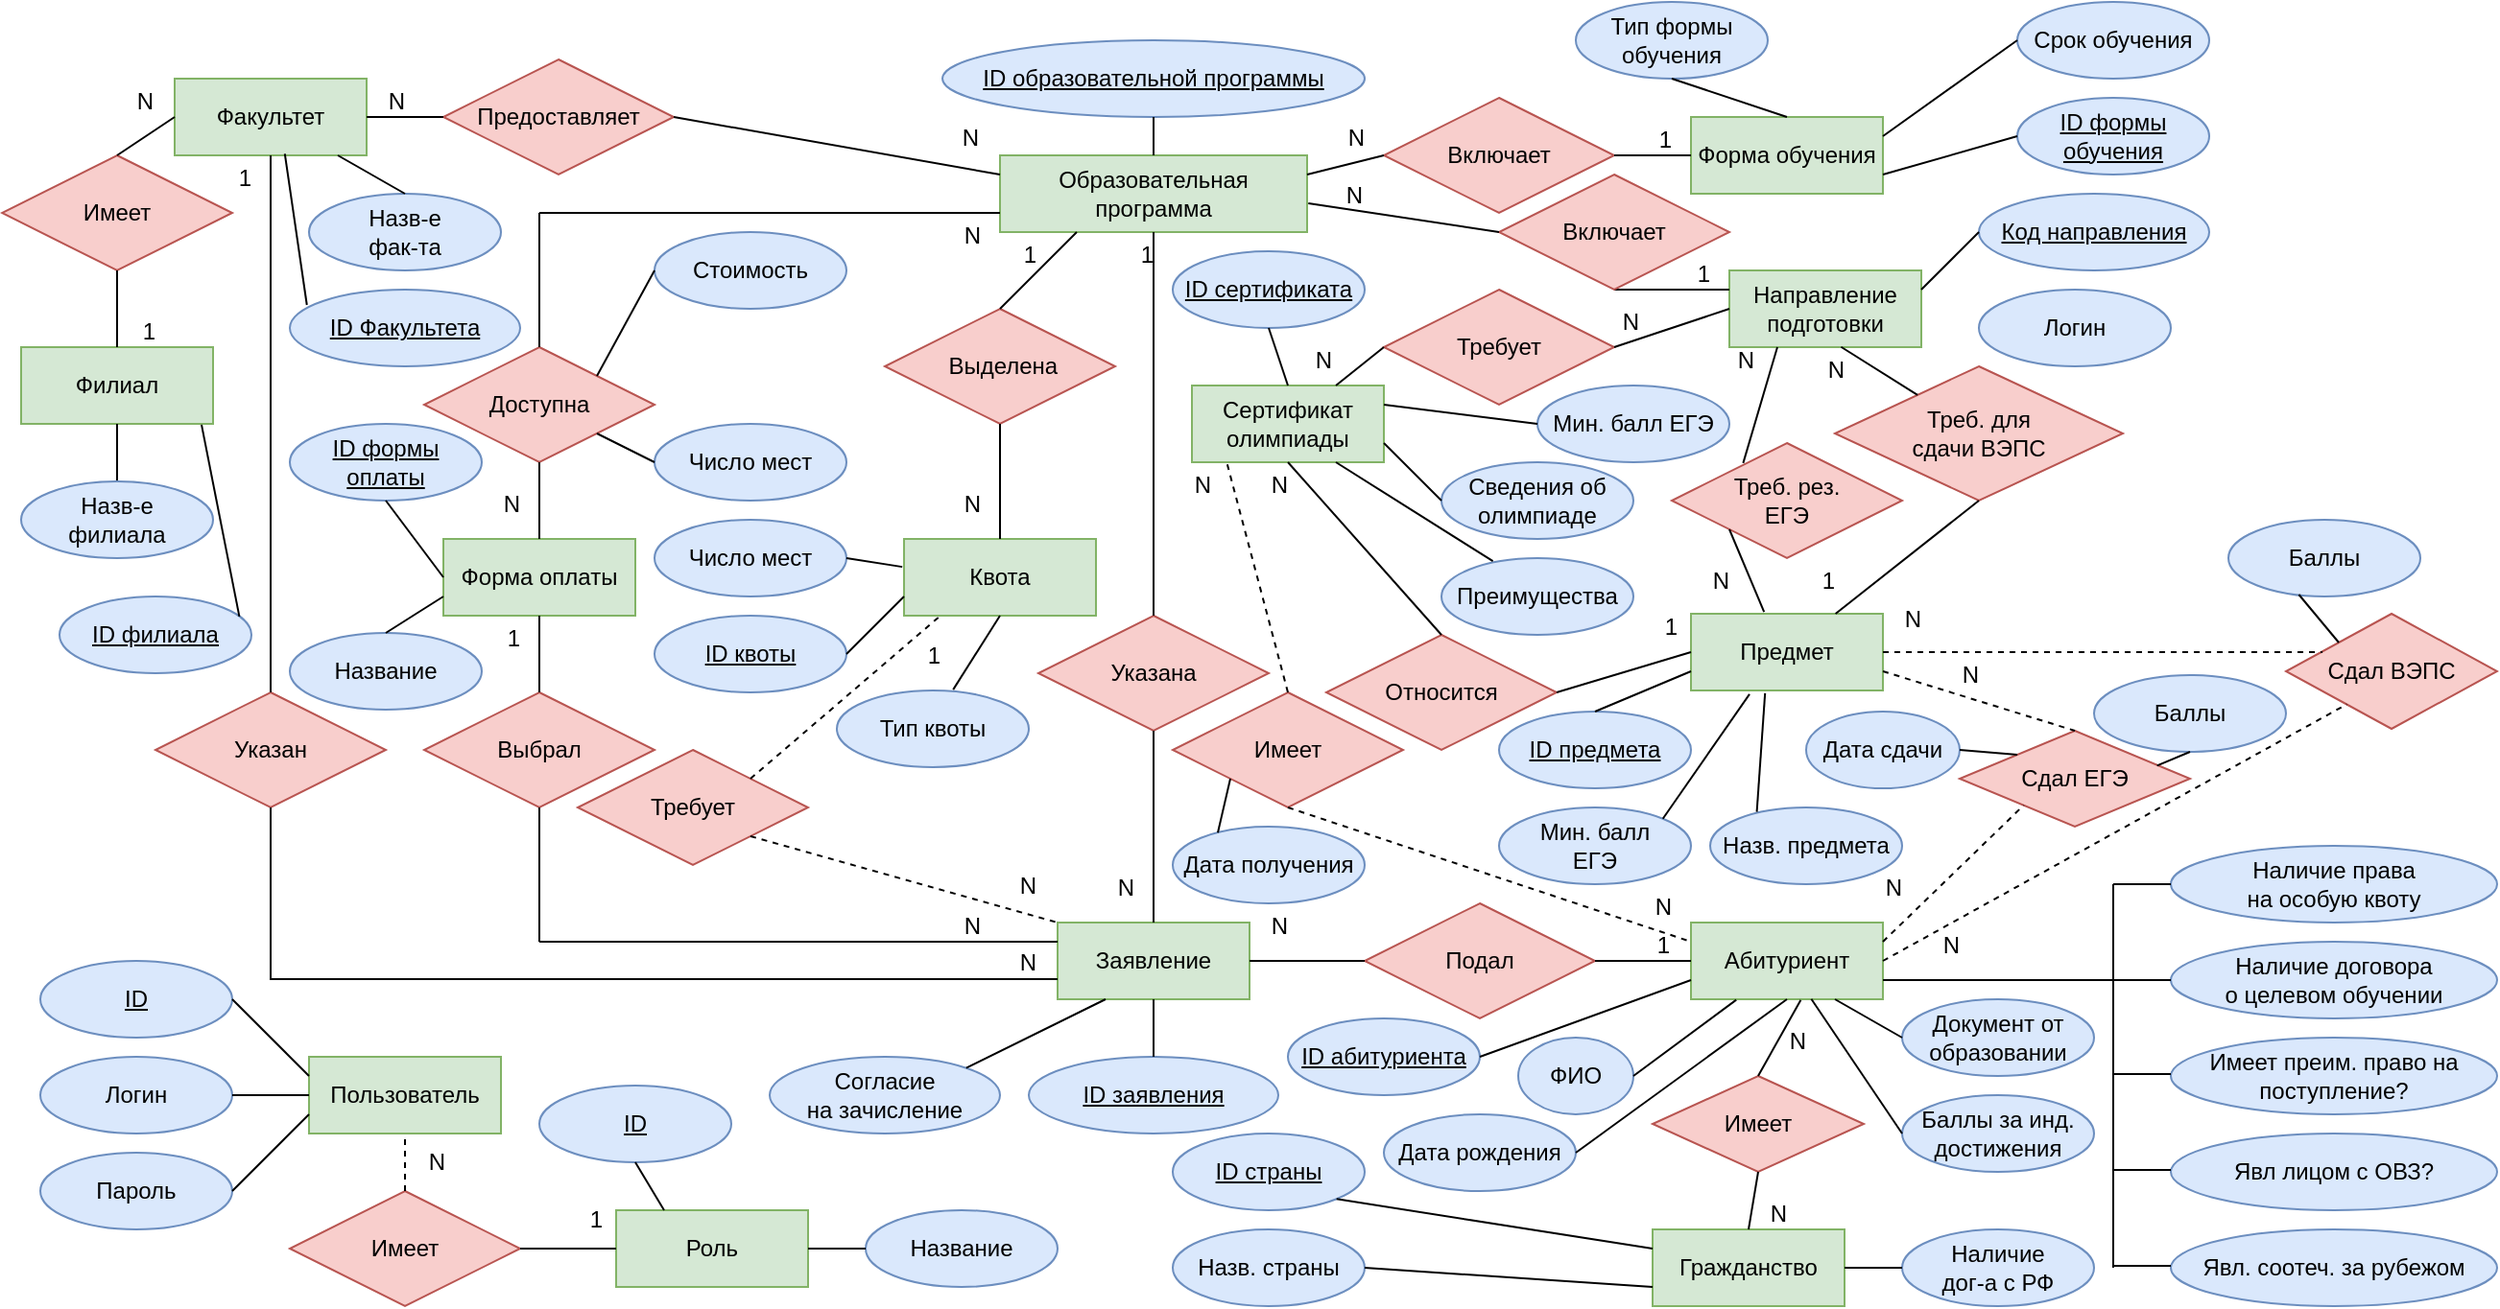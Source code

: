 <mxfile version="13.8.7" type="device"><diagram id="R2lEEEUBdFMjLlhIrx00" name="Page-1"><mxGraphModel dx="1611" dy="866" grid="1" gridSize="10" guides="1" tooltips="1" connect="1" arrows="1" fold="1" page="0" pageScale="1" pageWidth="1169" pageHeight="827" math="0" shadow="0" extFonts="Permanent Marker^https://fonts.googleapis.com/css?family=Permanent+Marker"><root><mxCell id="0"/><mxCell id="1" parent="0"/><mxCell id="IBayqABQv_67RkXT9gWG-1" value="Абитуриент" style="whiteSpace=wrap;html=1;align=center;fillColor=#d5e8d4;strokeColor=#82b366;" parent="1" vertex="1"><mxGeometry x="160" y="240" width="100" height="40" as="geometry"/></mxCell><mxCell id="IBayqABQv_67RkXT9gWG-4" value="ФИО" style="ellipse;whiteSpace=wrap;html=1;align=center;fillColor=#dae8fc;strokeColor=#6c8ebf;" parent="1" vertex="1"><mxGeometry x="70" y="300" width="60" height="40" as="geometry"/></mxCell><mxCell id="IBayqABQv_67RkXT9gWG-5" value="Дата рождения" style="ellipse;whiteSpace=wrap;html=1;align=center;fillColor=#dae8fc;strokeColor=#6c8ebf;" parent="1" vertex="1"><mxGeometry y="340" width="100" height="40" as="geometry"/></mxCell><mxCell id="IBayqABQv_67RkXT9gWG-6" value="Документ от образовании" style="ellipse;whiteSpace=wrap;html=1;align=center;fillColor=#dae8fc;strokeColor=#6c8ebf;" parent="1" vertex="1"><mxGeometry x="270" y="280" width="100" height="40" as="geometry"/></mxCell><mxCell id="IBayqABQv_67RkXT9gWG-7" value="Баллы за инд. достижения" style="ellipse;whiteSpace=wrap;html=1;align=center;fillColor=#dae8fc;strokeColor=#6c8ebf;" parent="1" vertex="1"><mxGeometry x="270" y="330" width="100" height="40" as="geometry"/></mxCell><mxCell id="IBayqABQv_67RkXT9gWG-9" value="&lt;u&gt;ID абитуриента&lt;/u&gt;" style="ellipse;whiteSpace=wrap;html=1;align=center;fillColor=#dae8fc;strokeColor=#6c8ebf;" parent="1" vertex="1"><mxGeometry x="-50" y="290" width="100" height="40" as="geometry"/></mxCell><mxCell id="IBayqABQv_67RkXT9gWG-18" value="" style="endArrow=none;html=1;rounded=0;entryX=1;entryY=0.5;entryDx=0;entryDy=0;exitX=0.236;exitY=1.008;exitDx=0;exitDy=0;exitPerimeter=0;" parent="1" source="IBayqABQv_67RkXT9gWG-1" target="IBayqABQv_67RkXT9gWG-4" edge="1"><mxGeometry relative="1" as="geometry"><mxPoint x="-50" y="230" as="sourcePoint"/><mxPoint x="110" y="230" as="targetPoint"/></mxGeometry></mxCell><mxCell id="IBayqABQv_67RkXT9gWG-21" value="" style="endArrow=none;html=1;rounded=0;entryX=1;entryY=0.5;entryDx=0;entryDy=0;exitX=0.5;exitY=1;exitDx=0;exitDy=0;" parent="1" source="IBayqABQv_67RkXT9gWG-1" target="IBayqABQv_67RkXT9gWG-5" edge="1"><mxGeometry relative="1" as="geometry"><mxPoint x="-50" y="230" as="sourcePoint"/><mxPoint x="110" y="230" as="targetPoint"/></mxGeometry></mxCell><mxCell id="IBayqABQv_67RkXT9gWG-26" value="" style="endArrow=none;html=1;rounded=0;entryX=0;entryY=0.5;entryDx=0;entryDy=0;exitX=0.627;exitY=0.997;exitDx=0;exitDy=0;exitPerimeter=0;" parent="1" source="IBayqABQv_67RkXT9gWG-1" target="IBayqABQv_67RkXT9gWG-7" edge="1"><mxGeometry relative="1" as="geometry"><mxPoint x="-50" y="230" as="sourcePoint"/><mxPoint x="110" y="230" as="targetPoint"/></mxGeometry></mxCell><mxCell id="IBayqABQv_67RkXT9gWG-27" value="" style="endArrow=none;html=1;rounded=0;entryX=0;entryY=0.5;entryDx=0;entryDy=0;exitX=0.75;exitY=1;exitDx=0;exitDy=0;" parent="1" source="IBayqABQv_67RkXT9gWG-1" target="IBayqABQv_67RkXT9gWG-6" edge="1"><mxGeometry relative="1" as="geometry"><mxPoint x="-50" y="230" as="sourcePoint"/><mxPoint x="110" y="230" as="targetPoint"/></mxGeometry></mxCell><mxCell id="IBayqABQv_67RkXT9gWG-45" value="Направление подготовки" style="whiteSpace=wrap;html=1;align=center;fillColor=#d5e8d4;strokeColor=#82b366;" parent="1" vertex="1"><mxGeometry x="180" y="-100" width="100" height="40" as="geometry"/></mxCell><mxCell id="IBayqABQv_67RkXT9gWG-58" value="Факультет" style="whiteSpace=wrap;html=1;align=center;fillColor=#d5e8d4;strokeColor=#82b366;" parent="1" vertex="1"><mxGeometry x="-630" y="-200" width="100" height="40" as="geometry"/></mxCell><mxCell id="IBayqABQv_67RkXT9gWG-59" value="Предоставляет" style="shape=rhombus;perimeter=rhombusPerimeter;whiteSpace=wrap;html=1;align=center;fillColor=#f8cecc;strokeColor=#b85450;" parent="1" vertex="1"><mxGeometry x="-490" y="-210" width="120" height="60" as="geometry"/></mxCell><mxCell id="IBayqABQv_67RkXT9gWG-62" value="" style="endArrow=none;html=1;rounded=0;entryX=1;entryY=0.5;entryDx=0;entryDy=0;exitX=0;exitY=0.5;exitDx=0;exitDy=0;" parent="1" source="IBayqABQv_67RkXT9gWG-59" target="IBayqABQv_67RkXT9gWG-58" edge="1"><mxGeometry relative="1" as="geometry"><mxPoint x="-100" y="320" as="sourcePoint"/><mxPoint x="-60" y="320" as="targetPoint"/></mxGeometry></mxCell><mxCell id="IBayqABQv_67RkXT9gWG-63" value="N" style="resizable=0;html=1;align=right;verticalAlign=bottom;" parent="IBayqABQv_67RkXT9gWG-62" connectable="0" vertex="1"><mxGeometry x="1" relative="1" as="geometry"><mxPoint x="20" as="offset"/></mxGeometry></mxCell><mxCell id="IBayqABQv_67RkXT9gWG-64" value="Заявление" style="whiteSpace=wrap;html=1;align=center;fillColor=#d5e8d4;strokeColor=#82b366;" parent="1" vertex="1"><mxGeometry x="-170" y="240" width="100" height="40" as="geometry"/></mxCell><mxCell id="IBayqABQv_67RkXT9gWG-65" value="Подал" style="shape=rhombus;perimeter=rhombusPerimeter;whiteSpace=wrap;html=1;align=center;fillColor=#f8cecc;strokeColor=#b85450;" parent="1" vertex="1"><mxGeometry x="-10" y="230" width="120" height="60" as="geometry"/></mxCell><mxCell id="IBayqABQv_67RkXT9gWG-66" value="Указан" style="shape=rhombus;perimeter=rhombusPerimeter;whiteSpace=wrap;html=1;align=center;fillColor=#f8cecc;strokeColor=#b85450;" parent="1" vertex="1"><mxGeometry x="-640" y="120" width="120" height="60" as="geometry"/></mxCell><mxCell id="IBayqABQv_67RkXT9gWG-67" value="" style="endArrow=none;html=1;rounded=0;entryX=0.5;entryY=1;entryDx=0;entryDy=0;exitX=0.5;exitY=0;exitDx=0;exitDy=0;" parent="1" source="IBayqABQv_67RkXT9gWG-66" target="IBayqABQv_67RkXT9gWG-58" edge="1"><mxGeometry relative="1" as="geometry"><mxPoint x="-90" y="510" as="sourcePoint"/><mxPoint x="70" y="510" as="targetPoint"/></mxGeometry></mxCell><mxCell id="IBayqABQv_67RkXT9gWG-68" value="1" style="resizable=0;html=1;align=right;verticalAlign=bottom;" parent="IBayqABQv_67RkXT9gWG-67" connectable="0" vertex="1"><mxGeometry x="1" relative="1" as="geometry"><mxPoint x="-10" y="20" as="offset"/></mxGeometry></mxCell><mxCell id="IBayqABQv_67RkXT9gWG-71" value="Филиал" style="whiteSpace=wrap;html=1;align=center;fillColor=#d5e8d4;strokeColor=#82b366;" parent="1" vertex="1"><mxGeometry x="-710" y="-60" width="100" height="40" as="geometry"/></mxCell><mxCell id="IBayqABQv_67RkXT9gWG-72" value="Имеет" style="shape=rhombus;perimeter=rhombusPerimeter;whiteSpace=wrap;html=1;align=center;fillColor=#f8cecc;strokeColor=#b85450;" parent="1" vertex="1"><mxGeometry x="-720" y="-160" width="120" height="60" as="geometry"/></mxCell><mxCell id="IBayqABQv_67RkXT9gWG-75" value="" style="endArrow=none;html=1;rounded=0;entryX=0.5;entryY=0;entryDx=0;entryDy=0;exitX=0.5;exitY=1;exitDx=0;exitDy=0;" parent="1" source="IBayqABQv_67RkXT9gWG-72" target="IBayqABQv_67RkXT9gWG-71" edge="1"><mxGeometry relative="1" as="geometry"><mxPoint x="-760" y="440" as="sourcePoint"/><mxPoint x="-600" y="440" as="targetPoint"/></mxGeometry></mxCell><mxCell id="IBayqABQv_67RkXT9gWG-76" value="1" style="resizable=0;html=1;align=right;verticalAlign=bottom;" parent="IBayqABQv_67RkXT9gWG-75" connectable="0" vertex="1"><mxGeometry x="1" relative="1" as="geometry"><mxPoint x="20.34" as="offset"/></mxGeometry></mxCell><mxCell id="IBayqABQv_67RkXT9gWG-77" value="" style="endArrow=none;html=1;rounded=0;entryX=0;entryY=0.5;entryDx=0;entryDy=0;exitX=0.5;exitY=0;exitDx=0;exitDy=0;" parent="1" source="IBayqABQv_67RkXT9gWG-72" target="IBayqABQv_67RkXT9gWG-58" edge="1"><mxGeometry relative="1" as="geometry"><mxPoint x="-710" y="420" as="sourcePoint"/><mxPoint x="-550" y="420" as="targetPoint"/></mxGeometry></mxCell><mxCell id="IBayqABQv_67RkXT9gWG-78" value="N" style="resizable=0;html=1;align=right;verticalAlign=bottom;" parent="IBayqABQv_67RkXT9gWG-77" connectable="0" vertex="1"><mxGeometry x="1" relative="1" as="geometry"><mxPoint x="-10" as="offset"/></mxGeometry></mxCell><mxCell id="IBayqABQv_67RkXT9gWG-81" value="Образовательная программа" style="whiteSpace=wrap;html=1;align=center;fillColor=#d5e8d4;strokeColor=#82b366;" parent="1" vertex="1"><mxGeometry x="-200" y="-160" width="160" height="40" as="geometry"/></mxCell><mxCell id="IBayqABQv_67RkXT9gWG-85" value="Форма обучения" style="whiteSpace=wrap;html=1;align=center;fillColor=#d5e8d4;strokeColor=#82b366;" parent="1" vertex="1"><mxGeometry x="160" y="-180" width="100" height="40" as="geometry"/></mxCell><mxCell id="IBayqABQv_67RkXT9gWG-87" value="Включает" style="shape=rhombus;perimeter=rhombusPerimeter;whiteSpace=wrap;html=1;align=center;fillColor=#f8cecc;strokeColor=#b85450;" parent="1" vertex="1"><mxGeometry y="-190" width="120" height="60" as="geometry"/></mxCell><mxCell id="IBayqABQv_67RkXT9gWG-91" value="" style="endArrow=none;html=1;rounded=0;entryX=0;entryY=0.5;entryDx=0;entryDy=0;exitX=1;exitY=0.5;exitDx=0;exitDy=0;" parent="1" source="IBayqABQv_67RkXT9gWG-87" target="IBayqABQv_67RkXT9gWG-85" edge="1"><mxGeometry relative="1" as="geometry"><mxPoint x="100" y="-165" as="sourcePoint"/><mxPoint x="170" y="-230" as="targetPoint"/></mxGeometry></mxCell><mxCell id="IBayqABQv_67RkXT9gWG-92" value="1" style="resizable=0;html=1;align=right;verticalAlign=bottom;" parent="IBayqABQv_67RkXT9gWG-91" connectable="0" vertex="1"><mxGeometry x="1" relative="1" as="geometry"><mxPoint x="-10" as="offset"/></mxGeometry></mxCell><mxCell id="IBayqABQv_67RkXT9gWG-93" value="" style="endArrow=none;html=1;rounded=0;entryX=0;entryY=0.25;entryDx=0;entryDy=0;exitX=0.5;exitY=1;exitDx=0;exitDy=0;" parent="1" source="fjO4sdN7Tq_Gpxa4sHpq-5" target="IBayqABQv_67RkXT9gWG-45" edge="1"><mxGeometry relative="1" as="geometry"><mxPoint x="90" y="-100" as="sourcePoint"/><mxPoint x="180" y="-200" as="targetPoint"/></mxGeometry></mxCell><mxCell id="IBayqABQv_67RkXT9gWG-94" value="1" style="resizable=0;html=1;align=right;verticalAlign=bottom;" parent="IBayqABQv_67RkXT9gWG-93" connectable="0" vertex="1"><mxGeometry x="1" relative="1" as="geometry"><mxPoint x="-9.96" y="1.776e-15" as="offset"/></mxGeometry></mxCell><mxCell id="IBayqABQv_67RkXT9gWG-95" value="" style="endArrow=none;html=1;rounded=0;entryX=1;entryY=0.25;entryDx=0;entryDy=0;exitX=0;exitY=0.5;exitDx=0;exitDy=0;" parent="1" source="IBayqABQv_67RkXT9gWG-87" target="IBayqABQv_67RkXT9gWG-81" edge="1"><mxGeometry relative="1" as="geometry"><mxPoint x="-10" y="-160" as="sourcePoint"/><mxPoint x="150" y="-160" as="targetPoint"/></mxGeometry></mxCell><mxCell id="IBayqABQv_67RkXT9gWG-96" value="N" style="resizable=0;html=1;align=right;verticalAlign=bottom;" parent="IBayqABQv_67RkXT9gWG-95" connectable="0" vertex="1"><mxGeometry x="1" relative="1" as="geometry"><mxPoint x="30.1" y="-10.02" as="offset"/></mxGeometry></mxCell><mxCell id="IBayqABQv_67RkXT9gWG-99" value="Квота" style="whiteSpace=wrap;html=1;align=center;fillColor=#d5e8d4;strokeColor=#82b366;" parent="1" vertex="1"><mxGeometry x="-250" y="40" width="100" height="40" as="geometry"/></mxCell><mxCell id="IBayqABQv_67RkXT9gWG-100" value="&amp;nbsp;Выделена" style="shape=rhombus;perimeter=rhombusPerimeter;whiteSpace=wrap;html=1;align=center;fillColor=#f8cecc;strokeColor=#b85450;" parent="1" vertex="1"><mxGeometry x="-260" y="-80" width="120" height="60" as="geometry"/></mxCell><mxCell id="IBayqABQv_67RkXT9gWG-103" value="Указана" style="shape=rhombus;perimeter=rhombusPerimeter;whiteSpace=wrap;html=1;align=center;fillColor=#f8cecc;strokeColor=#b85450;" parent="1" vertex="1"><mxGeometry x="-180" y="80" width="120" height="60" as="geometry"/></mxCell><mxCell id="IBayqABQv_67RkXT9gWG-105" value="Требует" style="shape=rhombus;perimeter=rhombusPerimeter;whiteSpace=wrap;html=1;align=center;fillColor=#f8cecc;strokeColor=#b85450;" parent="1" vertex="1"><mxGeometry x="-420" y="150" width="120" height="60" as="geometry"/></mxCell><mxCell id="IBayqABQv_67RkXT9gWG-110" value="" style="endArrow=none;html=1;rounded=0;entryX=0.25;entryY=1;entryDx=0;entryDy=0;exitX=0.5;exitY=0;exitDx=0;exitDy=0;" parent="1" source="IBayqABQv_67RkXT9gWG-100" target="IBayqABQv_67RkXT9gWG-81" edge="1"><mxGeometry relative="1" as="geometry"><mxPoint x="30" y="20" as="sourcePoint"/><mxPoint x="190" y="20" as="targetPoint"/></mxGeometry></mxCell><mxCell id="IBayqABQv_67RkXT9gWG-111" value="1" style="resizable=0;html=1;align=right;verticalAlign=bottom;" parent="IBayqABQv_67RkXT9gWG-110" connectable="0" vertex="1"><mxGeometry x="1" relative="1" as="geometry"><mxPoint x="-19.99" y="19.99" as="offset"/></mxGeometry></mxCell><mxCell id="IBayqABQv_67RkXT9gWG-114" value="" style="endArrow=none;html=1;rounded=0;entryX=0.5;entryY=0;entryDx=0;entryDy=0;exitX=0.5;exitY=1;exitDx=0;exitDy=0;" parent="1" source="IBayqABQv_67RkXT9gWG-100" target="IBayqABQv_67RkXT9gWG-99" edge="1"><mxGeometry relative="1" as="geometry"><mxPoint x="30" y="40" as="sourcePoint"/><mxPoint x="190" y="40" as="targetPoint"/></mxGeometry></mxCell><mxCell id="IBayqABQv_67RkXT9gWG-115" value="N" style="resizable=0;html=1;align=right;verticalAlign=bottom;" parent="IBayqABQv_67RkXT9gWG-114" connectable="0" vertex="1"><mxGeometry x="1" relative="1" as="geometry"><mxPoint x="-10" y="-10" as="offset"/></mxGeometry></mxCell><mxCell id="IBayqABQv_67RkXT9gWG-118" value="" style="endArrow=none;html=1;rounded=0;entryX=0.5;entryY=0;entryDx=0;entryDy=0;exitX=0.5;exitY=1;exitDx=0;exitDy=0;" parent="1" source="IBayqABQv_67RkXT9gWG-103" target="IBayqABQv_67RkXT9gWG-64" edge="1"><mxGeometry relative="1" as="geometry"><mxPoint x="-310" y="40" as="sourcePoint"/><mxPoint x="-150" y="40" as="targetPoint"/></mxGeometry></mxCell><mxCell id="IBayqABQv_67RkXT9gWG-119" value="N" style="resizable=0;html=1;align=right;verticalAlign=bottom;" parent="IBayqABQv_67RkXT9gWG-118" connectable="0" vertex="1"><mxGeometry x="1" relative="1" as="geometry"><mxPoint x="-10" y="-10" as="offset"/></mxGeometry></mxCell><mxCell id="IBayqABQv_67RkXT9gWG-120" value="" style="endArrow=none;html=1;rounded=0;entryX=0.5;entryY=1;entryDx=0;entryDy=0;exitX=0.5;exitY=0;exitDx=0;exitDy=0;" parent="1" source="IBayqABQv_67RkXT9gWG-103" target="IBayqABQv_67RkXT9gWG-81" edge="1"><mxGeometry relative="1" as="geometry"><mxPoint x="-350" y="130" as="sourcePoint"/><mxPoint x="-190" y="130" as="targetPoint"/></mxGeometry></mxCell><mxCell id="IBayqABQv_67RkXT9gWG-121" value="1" style="resizable=0;html=1;align=right;verticalAlign=bottom;" parent="IBayqABQv_67RkXT9gWG-120" connectable="0" vertex="1"><mxGeometry x="1" relative="1" as="geometry"><mxPoint y="20" as="offset"/></mxGeometry></mxCell><mxCell id="O_fIEsPM2LrE-YhBoLU6-1" value="" style="endArrow=none;html=1;rounded=0;entryX=0.18;entryY=1.021;entryDx=0;entryDy=0;exitX=1;exitY=0;exitDx=0;exitDy=0;dashed=1;entryPerimeter=0;" parent="1" source="IBayqABQv_67RkXT9gWG-105" target="IBayqABQv_67RkXT9gWG-99" edge="1"><mxGeometry relative="1" as="geometry"><mxPoint x="-230" y="120" as="sourcePoint"/><mxPoint x="-70" y="120" as="targetPoint"/></mxGeometry></mxCell><mxCell id="O_fIEsPM2LrE-YhBoLU6-2" value="1" style="resizable=0;html=1;align=right;verticalAlign=bottom;" parent="O_fIEsPM2LrE-YhBoLU6-1" connectable="0" vertex="1"><mxGeometry x="1" relative="1" as="geometry"><mxPoint x="2.1" y="28.08" as="offset"/></mxGeometry></mxCell><mxCell id="O_fIEsPM2LrE-YhBoLU6-3" value="" style="endArrow=none;html=1;rounded=0;entryX=0;entryY=0;entryDx=0;entryDy=0;exitX=1;exitY=1;exitDx=0;exitDy=0;dashed=1;" parent="1" source="IBayqABQv_67RkXT9gWG-105" target="IBayqABQv_67RkXT9gWG-64" edge="1"><mxGeometry relative="1" as="geometry"><mxPoint x="-240" y="190" as="sourcePoint"/><mxPoint x="-80" y="190" as="targetPoint"/></mxGeometry></mxCell><mxCell id="O_fIEsPM2LrE-YhBoLU6-4" value="N" style="resizable=0;html=1;align=right;verticalAlign=bottom;" parent="O_fIEsPM2LrE-YhBoLU6-3" connectable="0" vertex="1"><mxGeometry x="1" relative="1" as="geometry"><mxPoint x="-10.08" y="-10.02" as="offset"/></mxGeometry></mxCell><mxCell id="O_fIEsPM2LrE-YhBoLU6-9" value="" style="endArrow=none;html=1;rounded=0;entryX=0;entryY=0.5;entryDx=0;entryDy=0;exitX=1;exitY=0.5;exitDx=0;exitDy=0;" parent="1" source="IBayqABQv_67RkXT9gWG-65" target="IBayqABQv_67RkXT9gWG-1" edge="1"><mxGeometry relative="1" as="geometry"><mxPoint x="-130" y="220" as="sourcePoint"/><mxPoint x="30" y="220" as="targetPoint"/></mxGeometry></mxCell><mxCell id="O_fIEsPM2LrE-YhBoLU6-10" value="1" style="resizable=0;html=1;align=right;verticalAlign=bottom;" parent="O_fIEsPM2LrE-YhBoLU6-9" connectable="0" vertex="1"><mxGeometry x="1" relative="1" as="geometry"><mxPoint x="-10.1" as="offset"/></mxGeometry></mxCell><mxCell id="O_fIEsPM2LrE-YhBoLU6-11" value="" style="endArrow=none;html=1;rounded=0;entryX=1;entryY=0.5;entryDx=0;entryDy=0;exitX=0;exitY=0.5;exitDx=0;exitDy=0;" parent="1" source="IBayqABQv_67RkXT9gWG-65" target="IBayqABQv_67RkXT9gWG-64" edge="1"><mxGeometry relative="1" as="geometry"><mxPoint x="-130" y="220" as="sourcePoint"/><mxPoint x="30" y="220" as="targetPoint"/></mxGeometry></mxCell><mxCell id="O_fIEsPM2LrE-YhBoLU6-12" value="N" style="resizable=0;html=1;align=right;verticalAlign=bottom;" parent="O_fIEsPM2LrE-YhBoLU6-11" connectable="0" vertex="1"><mxGeometry x="1" relative="1" as="geometry"><mxPoint x="20" y="-10" as="offset"/></mxGeometry></mxCell><mxCell id="8XKHzyqLsbz9E94oTsem-1" value="Выбрал" style="shape=rhombus;perimeter=rhombusPerimeter;whiteSpace=wrap;html=1;align=center;fillColor=#f8cecc;strokeColor=#b85450;" parent="1" vertex="1"><mxGeometry x="-500" y="120" width="120" height="60" as="geometry"/></mxCell><mxCell id="8XKHzyqLsbz9E94oTsem-2" value="Форма оплаты" style="whiteSpace=wrap;html=1;align=center;fillColor=#d5e8d4;strokeColor=#82b366;" parent="1" vertex="1"><mxGeometry x="-490" y="40" width="100" height="40" as="geometry"/></mxCell><mxCell id="8XKHzyqLsbz9E94oTsem-3" value="Доступна" style="shape=rhombus;perimeter=rhombusPerimeter;whiteSpace=wrap;html=1;align=center;fillColor=#f8cecc;strokeColor=#b85450;" parent="1" vertex="1"><mxGeometry x="-500" y="-60" width="120" height="60" as="geometry"/></mxCell><mxCell id="8XKHzyqLsbz9E94oTsem-9" value="" style="endArrow=none;html=1;rounded=0;entryX=0;entryY=0.5;entryDx=0;entryDy=0;" parent="1" edge="1"><mxGeometry relative="1" as="geometry"><mxPoint x="-440" y="269.5" as="sourcePoint"/><mxPoint x="-170" y="269.5" as="targetPoint"/><Array as="points"><mxPoint x="-340" y="269.5"/></Array></mxGeometry></mxCell><mxCell id="8XKHzyqLsbz9E94oTsem-10" value="N" style="resizable=0;html=1;align=right;verticalAlign=bottom;" parent="8XKHzyqLsbz9E94oTsem-9" connectable="0" vertex="1"><mxGeometry x="1" relative="1" as="geometry"><mxPoint x="-10.29" as="offset"/></mxGeometry></mxCell><mxCell id="8XKHzyqLsbz9E94oTsem-11" value="" style="endArrow=none;html=1;rounded=0;exitX=0.5;exitY=1;exitDx=0;exitDy=0;" parent="1" source="8XKHzyqLsbz9E94oTsem-1" edge="1"><mxGeometry relative="1" as="geometry"><mxPoint x="-360" as="sourcePoint"/><mxPoint x="-440" y="250" as="targetPoint"/></mxGeometry></mxCell><mxCell id="8XKHzyqLsbz9E94oTsem-12" value="" style="endArrow=none;html=1;rounded=0;entryX=0.5;entryY=1;entryDx=0;entryDy=0;exitX=0.5;exitY=0;exitDx=0;exitDy=0;" parent="1" source="8XKHzyqLsbz9E94oTsem-1" target="8XKHzyqLsbz9E94oTsem-2" edge="1"><mxGeometry relative="1" as="geometry"><mxPoint x="-360" as="sourcePoint"/><mxPoint x="-200" as="targetPoint"/></mxGeometry></mxCell><mxCell id="8XKHzyqLsbz9E94oTsem-13" value="1" style="resizable=0;html=1;align=right;verticalAlign=bottom;" parent="8XKHzyqLsbz9E94oTsem-12" connectable="0" vertex="1"><mxGeometry x="1" relative="1" as="geometry"><mxPoint x="-10" y="20" as="offset"/></mxGeometry></mxCell><mxCell id="8XKHzyqLsbz9E94oTsem-14" value="" style="endArrow=none;html=1;rounded=0;entryX=0;entryY=0.75;entryDx=0;entryDy=0;" parent="1" target="IBayqABQv_67RkXT9gWG-81" edge="1"><mxGeometry relative="1" as="geometry"><mxPoint x="-440" y="-130" as="sourcePoint"/><mxPoint x="-220" y="-50" as="targetPoint"/></mxGeometry></mxCell><mxCell id="8XKHzyqLsbz9E94oTsem-15" value="N" style="resizable=0;html=1;align=right;verticalAlign=bottom;" parent="8XKHzyqLsbz9E94oTsem-14" connectable="0" vertex="1"><mxGeometry x="1" relative="1" as="geometry"><mxPoint x="-10" y="20" as="offset"/></mxGeometry></mxCell><mxCell id="8XKHzyqLsbz9E94oTsem-16" value="" style="endArrow=none;html=1;rounded=0;exitX=0.5;exitY=0;exitDx=0;exitDy=0;" parent="1" source="8XKHzyqLsbz9E94oTsem-3" edge="1"><mxGeometry relative="1" as="geometry"><mxPoint x="-280" y="10" as="sourcePoint"/><mxPoint x="-440" y="-130" as="targetPoint"/></mxGeometry></mxCell><mxCell id="8XKHzyqLsbz9E94oTsem-20" value="Число мест" style="ellipse;whiteSpace=wrap;html=1;align=center;fillColor=#dae8fc;strokeColor=#6c8ebf;" parent="1" vertex="1"><mxGeometry x="-380" y="-20" width="100" height="40" as="geometry"/></mxCell><mxCell id="8XKHzyqLsbz9E94oTsem-21" value="" style="endArrow=none;html=1;rounded=0;entryX=1;entryY=1;entryDx=0;entryDy=0;exitX=0;exitY=0.5;exitDx=0;exitDy=0;" parent="1" source="8XKHzyqLsbz9E94oTsem-20" target="8XKHzyqLsbz9E94oTsem-3" edge="1"><mxGeometry relative="1" as="geometry"><mxPoint x="-280" y="10" as="sourcePoint"/><mxPoint x="-120" y="10" as="targetPoint"/></mxGeometry></mxCell><mxCell id="8XKHzyqLsbz9E94oTsem-22" value="Стоимость" style="ellipse;whiteSpace=wrap;html=1;align=center;fillColor=#dae8fc;strokeColor=#6c8ebf;" parent="1" vertex="1"><mxGeometry x="-380" y="-120" width="100" height="40" as="geometry"/></mxCell><mxCell id="8XKHzyqLsbz9E94oTsem-23" value="" style="endArrow=none;html=1;rounded=0;exitX=1;exitY=0;exitDx=0;exitDy=0;entryX=0;entryY=0.5;entryDx=0;entryDy=0;" parent="1" source="8XKHzyqLsbz9E94oTsem-3" target="8XKHzyqLsbz9E94oTsem-22" edge="1"><mxGeometry relative="1" as="geometry"><mxPoint x="-280" y="10" as="sourcePoint"/><mxPoint x="-120" y="10" as="targetPoint"/></mxGeometry></mxCell><mxCell id="8XKHzyqLsbz9E94oTsem-24" value="" style="endArrow=none;html=1;rounded=0;exitX=0.5;exitY=1;exitDx=0;exitDy=0;entryX=0.5;entryY=0;entryDx=0;entryDy=0;" parent="1" source="8XKHzyqLsbz9E94oTsem-3" target="8XKHzyqLsbz9E94oTsem-2" edge="1"><mxGeometry relative="1" as="geometry"><mxPoint x="-280" y="10" as="sourcePoint"/><mxPoint x="-420" y="30" as="targetPoint"/></mxGeometry></mxCell><mxCell id="8XKHzyqLsbz9E94oTsem-25" value="N" style="resizable=0;html=1;align=right;verticalAlign=bottom;" parent="8XKHzyqLsbz9E94oTsem-24" connectable="0" vertex="1"><mxGeometry x="1" relative="1" as="geometry"><mxPoint x="-10" y="-10" as="offset"/></mxGeometry></mxCell><mxCell id="8XKHzyqLsbz9E94oTsem-26" value="" style="endArrow=none;html=1;rounded=0;entryX=0;entryY=0.25;entryDx=0;entryDy=0;exitX=1;exitY=0.5;exitDx=0;exitDy=0;" parent="1" source="IBayqABQv_67RkXT9gWG-59" target="IBayqABQv_67RkXT9gWG-81" edge="1"><mxGeometry relative="1" as="geometry"><mxPoint x="-370" y="-90" as="sourcePoint"/><mxPoint x="-210" y="-90" as="targetPoint"/></mxGeometry></mxCell><mxCell id="8XKHzyqLsbz9E94oTsem-27" value="N" style="resizable=0;html=1;align=right;verticalAlign=bottom;" parent="8XKHzyqLsbz9E94oTsem-26" connectable="0" vertex="1"><mxGeometry x="1" relative="1" as="geometry"><mxPoint x="-9.99" y="-10" as="offset"/></mxGeometry></mxCell><mxCell id="8XKHzyqLsbz9E94oTsem-28" value="" style="endArrow=none;html=1;rounded=0;" parent="1" edge="1"><mxGeometry relative="1" as="geometry"><mxPoint x="-580" y="269.5" as="sourcePoint"/><mxPoint x="-440" y="269.5" as="targetPoint"/></mxGeometry></mxCell><mxCell id="8XKHzyqLsbz9E94oTsem-29" value="" style="endArrow=none;html=1;rounded=0;exitX=0.5;exitY=1;exitDx=0;exitDy=0;" parent="1" source="IBayqABQv_67RkXT9gWG-66" edge="1"><mxGeometry relative="1" as="geometry"><mxPoint x="-760" y="150" as="sourcePoint"/><mxPoint x="-580" y="270" as="targetPoint"/></mxGeometry></mxCell><mxCell id="8XKHzyqLsbz9E94oTsem-54" value="Код направления" style="ellipse;whiteSpace=wrap;html=1;align=center;fontStyle=4;fillColor=#dae8fc;strokeColor=#6c8ebf;" parent="1" vertex="1"><mxGeometry x="310" y="-140" width="120" height="40" as="geometry"/></mxCell><mxCell id="8XKHzyqLsbz9E94oTsem-56" value="" style="endArrow=none;html=1;rounded=0;entryX=1;entryY=0.25;entryDx=0;entryDy=0;exitX=0;exitY=0.5;exitDx=0;exitDy=0;" parent="1" source="8XKHzyqLsbz9E94oTsem-54" target="IBayqABQv_67RkXT9gWG-45" edge="1"><mxGeometry relative="1" as="geometry"><mxPoint x="290" y="-100" as="sourcePoint"/><mxPoint x="260" y="-80" as="targetPoint"/></mxGeometry></mxCell><mxCell id="8XKHzyqLsbz9E94oTsem-57" value="&lt;div&gt;ID формы&lt;/div&gt;&lt;div&gt;обучения&lt;br&gt;&lt;/div&gt;" style="ellipse;whiteSpace=wrap;html=1;align=center;fontStyle=4;fillColor=#dae8fc;strokeColor=#6c8ebf;" parent="1" vertex="1"><mxGeometry x="330" y="-190" width="100" height="40" as="geometry"/></mxCell><mxCell id="8XKHzyqLsbz9E94oTsem-58" value="Срок обучения" style="ellipse;whiteSpace=wrap;html=1;align=center;fillColor=#dae8fc;strokeColor=#6c8ebf;" parent="1" vertex="1"><mxGeometry x="330" y="-240" width="100" height="40" as="geometry"/></mxCell><mxCell id="8XKHzyqLsbz9E94oTsem-59" value="" style="endArrow=none;html=1;rounded=0;entryX=1;entryY=0.75;entryDx=0;entryDy=0;exitX=0;exitY=0.5;exitDx=0;exitDy=0;" parent="1" source="8XKHzyqLsbz9E94oTsem-57" target="IBayqABQv_67RkXT9gWG-85" edge="1"><mxGeometry relative="1" as="geometry"><mxPoint x="100" y="-140" as="sourcePoint"/><mxPoint x="260" y="-140" as="targetPoint"/></mxGeometry></mxCell><mxCell id="8XKHzyqLsbz9E94oTsem-60" value="" style="endArrow=none;html=1;rounded=0;entryX=1;entryY=0.25;entryDx=0;entryDy=0;exitX=0;exitY=0.5;exitDx=0;exitDy=0;" parent="1" source="8XKHzyqLsbz9E94oTsem-58" target="IBayqABQv_67RkXT9gWG-85" edge="1"><mxGeometry relative="1" as="geometry"><mxPoint x="100" y="-140" as="sourcePoint"/><mxPoint x="260" y="-140" as="targetPoint"/></mxGeometry></mxCell><mxCell id="8XKHzyqLsbz9E94oTsem-63" value="ID заявления" style="ellipse;whiteSpace=wrap;html=1;align=center;fontStyle=4;fillColor=#dae8fc;strokeColor=#6c8ebf;" parent="1" vertex="1"><mxGeometry x="-185" y="310" width="130" height="40" as="geometry"/></mxCell><mxCell id="8XKHzyqLsbz9E94oTsem-64" value="" style="endArrow=none;html=1;rounded=0;entryX=0.5;entryY=0;entryDx=0;entryDy=0;exitX=0.5;exitY=1;exitDx=0;exitDy=0;" parent="1" source="IBayqABQv_67RkXT9gWG-64" target="8XKHzyqLsbz9E94oTsem-63" edge="1"><mxGeometry relative="1" as="geometry"><mxPoint x="-40" y="190" as="sourcePoint"/><mxPoint x="120" y="190" as="targetPoint"/></mxGeometry></mxCell><mxCell id="8XKHzyqLsbz9E94oTsem-65" value="ID квоты" style="ellipse;whiteSpace=wrap;html=1;align=center;fontStyle=4;fillColor=#dae8fc;strokeColor=#6c8ebf;" parent="1" vertex="1"><mxGeometry x="-380" y="80" width="100" height="40" as="geometry"/></mxCell><mxCell id="8XKHzyqLsbz9E94oTsem-66" value="" style="endArrow=none;html=1;rounded=0;entryX=1;entryY=0.5;entryDx=0;entryDy=0;exitX=0;exitY=0.75;exitDx=0;exitDy=0;" parent="1" source="IBayqABQv_67RkXT9gWG-99" target="8XKHzyqLsbz9E94oTsem-65" edge="1"><mxGeometry relative="1" as="geometry"><mxPoint x="-180" y="30" as="sourcePoint"/><mxPoint x="-20" y="30" as="targetPoint"/></mxGeometry></mxCell><mxCell id="8XKHzyqLsbz9E94oTsem-67" value="ID Факультета" style="ellipse;whiteSpace=wrap;html=1;align=center;fontStyle=4;fillColor=#dae8fc;strokeColor=#6c8ebf;" parent="1" vertex="1"><mxGeometry x="-570" y="-90" width="120" height="40" as="geometry"/></mxCell><mxCell id="8XKHzyqLsbz9E94oTsem-69" value="" style="endArrow=none;html=1;rounded=0;exitX=0.574;exitY=0.979;exitDx=0;exitDy=0;entryX=0.074;entryY=0.2;entryDx=0;entryDy=0;entryPerimeter=0;exitPerimeter=0;" parent="1" source="IBayqABQv_67RkXT9gWG-58" target="8XKHzyqLsbz9E94oTsem-67" edge="1"><mxGeometry relative="1" as="geometry"><mxPoint x="-570" y="-90" as="sourcePoint"/><mxPoint x="-410" y="-90" as="targetPoint"/></mxGeometry></mxCell><mxCell id="8XKHzyqLsbz9E94oTsem-70" value="ID формы оплаты" style="ellipse;whiteSpace=wrap;html=1;align=center;fontStyle=4;fillColor=#dae8fc;strokeColor=#6c8ebf;" parent="1" vertex="1"><mxGeometry x="-570" y="-20" width="100" height="40" as="geometry"/></mxCell><mxCell id="8XKHzyqLsbz9E94oTsem-71" value="" style="endArrow=none;html=1;rounded=0;entryX=0;entryY=0.5;entryDx=0;entryDy=0;exitX=0.5;exitY=1;exitDx=0;exitDy=0;" parent="1" source="8XKHzyqLsbz9E94oTsem-70" target="8XKHzyqLsbz9E94oTsem-2" edge="1"><mxGeometry relative="1" as="geometry"><mxPoint x="-570" y="-10" as="sourcePoint"/><mxPoint x="-410" y="-10" as="targetPoint"/></mxGeometry></mxCell><mxCell id="8XKHzyqLsbz9E94oTsem-72" value="" style="endArrow=none;html=1;rounded=0;exitX=0.5;exitY=1;exitDx=0;exitDy=0;" parent="1" source="IBayqABQv_67RkXT9gWG-71" edge="1"><mxGeometry relative="1" as="geometry"><mxPoint x="-860" y="-60" as="sourcePoint"/><mxPoint x="-660" y="10" as="targetPoint"/></mxGeometry></mxCell><mxCell id="8XKHzyqLsbz9E94oTsem-107" value="&lt;div&gt;Наличие права &lt;br&gt;&lt;/div&gt;&lt;div&gt;на особую квоту&lt;br&gt;&lt;/div&gt;" style="ellipse;whiteSpace=wrap;html=1;align=center;fillColor=#dae8fc;strokeColor=#6c8ebf;" parent="1" vertex="1"><mxGeometry x="410" y="200" width="170" height="40" as="geometry"/></mxCell><mxCell id="8XKHzyqLsbz9E94oTsem-108" value="Имеет преим. право на поступление?" style="ellipse;whiteSpace=wrap;html=1;align=center;fillColor=#dae8fc;strokeColor=#6c8ebf;" parent="1" vertex="1"><mxGeometry x="410" y="300" width="170" height="40" as="geometry"/></mxCell><mxCell id="8XKHzyqLsbz9E94oTsem-109" value="&lt;div&gt;Наличие договора&lt;/div&gt;&lt;div&gt;о целевом обучении&lt;br&gt;&lt;/div&gt;" style="ellipse;whiteSpace=wrap;html=1;align=center;fillColor=#dae8fc;strokeColor=#6c8ebf;" parent="1" vertex="1"><mxGeometry x="410" y="250" width="170" height="40" as="geometry"/></mxCell><mxCell id="8XKHzyqLsbz9E94oTsem-112" value="" style="endArrow=none;html=1;rounded=0;" parent="1" edge="1"><mxGeometry relative="1" as="geometry"><mxPoint x="380" y="319" as="sourcePoint"/><mxPoint x="410" y="319" as="targetPoint"/></mxGeometry></mxCell><mxCell id="8XKHzyqLsbz9E94oTsem-113" value="" style="endArrow=none;html=1;rounded=0;entryX=0;entryY=0.5;entryDx=0;entryDy=0;" parent="1" target="8XKHzyqLsbz9E94oTsem-109" edge="1"><mxGeometry relative="1" as="geometry"><mxPoint x="380" y="270" as="sourcePoint"/><mxPoint x="420" y="359" as="targetPoint"/></mxGeometry></mxCell><mxCell id="8XKHzyqLsbz9E94oTsem-115" value="" style="endArrow=none;html=1;rounded=0;" parent="1" edge="1"><mxGeometry relative="1" as="geometry"><mxPoint x="380" y="220" as="sourcePoint"/><mxPoint x="380" y="420" as="targetPoint"/></mxGeometry></mxCell><mxCell id="8XKHzyqLsbz9E94oTsem-117" value="Явл лицом с ОВЗ?" style="ellipse;whiteSpace=wrap;html=1;align=center;fillColor=#dae8fc;strokeColor=#6c8ebf;" parent="1" vertex="1"><mxGeometry x="410" y="350" width="170" height="40" as="geometry"/></mxCell><mxCell id="8XKHzyqLsbz9E94oTsem-118" value="" style="endArrow=none;html=1;rounded=0;" parent="1" edge="1"><mxGeometry relative="1" as="geometry"><mxPoint x="380" y="369" as="sourcePoint"/><mxPoint x="410" y="369" as="targetPoint"/></mxGeometry></mxCell><mxCell id="8XKHzyqLsbz9E94oTsem-119" value="Явл. соотеч. за рубежом" style="ellipse;whiteSpace=wrap;html=1;align=center;fillColor=#dae8fc;strokeColor=#6c8ebf;" parent="1" vertex="1"><mxGeometry x="410" y="400" width="170" height="40" as="geometry"/></mxCell><mxCell id="8XKHzyqLsbz9E94oTsem-120" value="" style="endArrow=none;html=1;rounded=0;" parent="1" edge="1"><mxGeometry relative="1" as="geometry"><mxPoint x="380" y="419" as="sourcePoint"/><mxPoint x="410" y="419" as="targetPoint"/></mxGeometry></mxCell><mxCell id="8K_I1No11RXK_jZx6-WD-3" value="ID образовательной программы" style="ellipse;whiteSpace=wrap;html=1;align=center;fontStyle=4;fillColor=#dae8fc;strokeColor=#6c8ebf;" parent="1" vertex="1"><mxGeometry x="-230" y="-220" width="220" height="40" as="geometry"/></mxCell><mxCell id="8K_I1No11RXK_jZx6-WD-4" value="" style="endArrow=none;html=1;rounded=0;entryX=0.5;entryY=0;entryDx=0;entryDy=0;exitX=0.5;exitY=1;exitDx=0;exitDy=0;" parent="1" source="8K_I1No11RXK_jZx6-WD-3" target="IBayqABQv_67RkXT9gWG-81" edge="1"><mxGeometry relative="1" as="geometry"><mxPoint x="-280" y="-200" as="sourcePoint"/><mxPoint x="-120" y="-200" as="targetPoint"/></mxGeometry></mxCell><mxCell id="fjO4sdN7Tq_Gpxa4sHpq-1" value="" style="endArrow=none;html=1;exitX=1;exitY=0.75;exitDx=0;exitDy=0;" parent="1" source="IBayqABQv_67RkXT9gWG-1" edge="1"><mxGeometry width="50" height="50" relative="1" as="geometry"><mxPoint x="350" y="230" as="sourcePoint"/><mxPoint x="380" y="270" as="targetPoint"/><Array as="points"><mxPoint x="300" y="270"/></Array></mxGeometry></mxCell><mxCell id="fjO4sdN7Tq_Gpxa4sHpq-2" value="" style="endArrow=none;html=1;entryX=0;entryY=0.5;entryDx=0;entryDy=0;" parent="1" target="8XKHzyqLsbz9E94oTsem-107" edge="1"><mxGeometry width="50" height="50" relative="1" as="geometry"><mxPoint x="380" y="220" as="sourcePoint"/><mxPoint x="420" y="190" as="targetPoint"/></mxGeometry></mxCell><mxCell id="fjO4sdN7Tq_Gpxa4sHpq-3" value="" style="endArrow=none;html=1;entryX=0;entryY=0.25;entryDx=0;entryDy=0;" parent="1" target="IBayqABQv_67RkXT9gWG-64" edge="1"><mxGeometry width="50" height="50" relative="1" as="geometry"><mxPoint x="-440" y="250" as="sourcePoint"/><mxPoint x="-360" y="150" as="targetPoint"/></mxGeometry></mxCell><mxCell id="fjO4sdN7Tq_Gpxa4sHpq-4" value="N" style="resizable=0;html=1;align=right;verticalAlign=bottom;" parent="1" connectable="0" vertex="1"><mxGeometry x="-210.0" y="250" as="geometry"/></mxCell><mxCell id="fjO4sdN7Tq_Gpxa4sHpq-5" value="Включает" style="shape=rhombus;perimeter=rhombusPerimeter;whiteSpace=wrap;html=1;align=center;fillColor=#f8cecc;strokeColor=#b85450;" parent="1" vertex="1"><mxGeometry x="60" y="-150" width="120" height="60" as="geometry"/></mxCell><mxCell id="fjO4sdN7Tq_Gpxa4sHpq-6" value="" style="endArrow=none;html=1;rounded=0;entryX=1.004;entryY=0.625;entryDx=0;entryDy=0;exitX=0;exitY=0.5;exitDx=0;exitDy=0;entryPerimeter=0;" parent="1" source="fjO4sdN7Tq_Gpxa4sHpq-5" target="IBayqABQv_67RkXT9gWG-81" edge="1"><mxGeometry relative="1" as="geometry"><mxPoint x="10" y="-150" as="sourcePoint"/><mxPoint x="-30" y="-140" as="targetPoint"/></mxGeometry></mxCell><mxCell id="fjO4sdN7Tq_Gpxa4sHpq-7" value="N" style="resizable=0;html=1;align=right;verticalAlign=bottom;" parent="fjO4sdN7Tq_Gpxa4sHpq-6" connectable="0" vertex="1"><mxGeometry x="1" relative="1" as="geometry"><mxPoint x="29.28" y="4.99" as="offset"/></mxGeometry></mxCell><mxCell id="LRpH9sD5Rrr6kZIOqdPi-2" value="&lt;div&gt;Назв-е&lt;/div&gt;&lt;div&gt;фак-та&lt;br&gt;&lt;/div&gt;" style="ellipse;whiteSpace=wrap;html=1;align=center;fillColor=#dae8fc;strokeColor=#6c8ebf;" parent="1" vertex="1"><mxGeometry x="-560" y="-140" width="100" height="40" as="geometry"/></mxCell><mxCell id="LRpH9sD5Rrr6kZIOqdPi-3" value="" style="endArrow=none;html=1;exitX=0.5;exitY=0;exitDx=0;exitDy=0;" parent="1" source="LRpH9sD5Rrr6kZIOqdPi-2" target="IBayqABQv_67RkXT9gWG-58" edge="1"><mxGeometry width="50" height="50" relative="1" as="geometry"><mxPoint x="-470" y="-60" as="sourcePoint"/><mxPoint x="-420" y="-110" as="targetPoint"/></mxGeometry></mxCell><mxCell id="LRpH9sD5Rrr6kZIOqdPi-5" value="&lt;div&gt;Назв-е&lt;/div&gt;&lt;div&gt;филиала&lt;br&gt;&lt;/div&gt;" style="ellipse;whiteSpace=wrap;html=1;align=center;fillColor=#dae8fc;strokeColor=#6c8ebf;" parent="1" vertex="1"><mxGeometry x="-710" y="10" width="100" height="40" as="geometry"/></mxCell><mxCell id="LRpH9sD5Rrr6kZIOqdPi-6" value="&lt;u&gt;ID филиала&lt;/u&gt;" style="ellipse;whiteSpace=wrap;html=1;align=center;fillColor=#dae8fc;strokeColor=#6c8ebf;" parent="1" vertex="1"><mxGeometry x="-690" y="70" width="100" height="40" as="geometry"/></mxCell><mxCell id="LRpH9sD5Rrr6kZIOqdPi-8" value="" style="endArrow=none;html=1;entryX=0.94;entryY=1.011;entryDx=0;entryDy=0;entryPerimeter=0;exitX=0.937;exitY=0.261;exitDx=0;exitDy=0;exitPerimeter=0;" parent="1" source="LRpH9sD5Rrr6kZIOqdPi-6" target="IBayqABQv_67RkXT9gWG-71" edge="1"><mxGeometry width="50" height="50" relative="1" as="geometry"><mxPoint x="-600" y="70" as="sourcePoint"/><mxPoint x="-550" y="20" as="targetPoint"/></mxGeometry></mxCell><mxCell id="LRpH9sD5Rrr6kZIOqdPi-9" value="Число мест" style="ellipse;whiteSpace=wrap;html=1;align=center;fillColor=#dae8fc;strokeColor=#6c8ebf;" parent="1" vertex="1"><mxGeometry x="-380" y="30" width="100" height="40" as="geometry"/></mxCell><mxCell id="LRpH9sD5Rrr6kZIOqdPi-10" value="" style="endArrow=none;html=1;exitX=1;exitY=0.5;exitDx=0;exitDy=0;entryX=-0.009;entryY=0.364;entryDx=0;entryDy=0;entryPerimeter=0;" parent="1" source="LRpH9sD5Rrr6kZIOqdPi-9" target="IBayqABQv_67RkXT9gWG-99" edge="1"><mxGeometry width="50" height="50" relative="1" as="geometry"><mxPoint x="-220" y="40" as="sourcePoint"/><mxPoint x="-170" y="-10" as="targetPoint"/></mxGeometry></mxCell><mxCell id="LRpH9sD5Rrr6kZIOqdPi-11" value="Тип квоты" style="ellipse;whiteSpace=wrap;html=1;align=center;fillColor=#dae8fc;strokeColor=#6c8ebf;" parent="1" vertex="1"><mxGeometry x="-285" y="119" width="100" height="40" as="geometry"/></mxCell><mxCell id="LRpH9sD5Rrr6kZIOqdPi-12" value="" style="endArrow=none;html=1;entryX=0.5;entryY=1;entryDx=0;entryDy=0;exitX=0.606;exitY=-0.011;exitDx=0;exitDy=0;exitPerimeter=0;" parent="1" source="LRpH9sD5Rrr6kZIOqdPi-11" target="IBayqABQv_67RkXT9gWG-99" edge="1"><mxGeometry width="50" height="50" relative="1" as="geometry"><mxPoint x="-210" y="140" as="sourcePoint"/><mxPoint x="-160" y="90" as="targetPoint"/></mxGeometry></mxCell><mxCell id="LRpH9sD5Rrr6kZIOqdPi-14" value="" style="endArrow=none;html=1;exitX=1;exitY=0.5;exitDx=0;exitDy=0;entryX=0;entryY=0.75;entryDx=0;entryDy=0;" parent="1" source="IBayqABQv_67RkXT9gWG-9" target="IBayqABQv_67RkXT9gWG-1" edge="1"><mxGeometry width="50" height="50" relative="1" as="geometry"><mxPoint x="20" y="290" as="sourcePoint"/><mxPoint x="160" y="280" as="targetPoint"/></mxGeometry></mxCell><mxCell id="LRpH9sD5Rrr6kZIOqdPi-15" value="&lt;div&gt;Тип формы&lt;/div&gt;&lt;div&gt;обучения&lt;br&gt;&lt;/div&gt;" style="ellipse;whiteSpace=wrap;html=1;align=center;fillColor=#dae8fc;strokeColor=#6c8ebf;" parent="1" vertex="1"><mxGeometry x="100" y="-240" width="100" height="40" as="geometry"/></mxCell><mxCell id="LRpH9sD5Rrr6kZIOqdPi-16" value="" style="endArrow=none;html=1;entryX=0.5;entryY=1;entryDx=0;entryDy=0;exitX=0.5;exitY=0;exitDx=0;exitDy=0;" parent="1" source="IBayqABQv_67RkXT9gWG-85" target="LRpH9sD5Rrr6kZIOqdPi-15" edge="1"><mxGeometry width="50" height="50" relative="1" as="geometry"><mxPoint x="180" y="-140" as="sourcePoint"/><mxPoint x="230" y="-190" as="targetPoint"/></mxGeometry></mxCell><mxCell id="LRpH9sD5Rrr6kZIOqdPi-17" value="&lt;div&gt;Сертификат&lt;/div&gt;&lt;div&gt;олимпиады&lt;br&gt;&lt;/div&gt;" style="whiteSpace=wrap;html=1;align=center;fillColor=#d5e8d4;strokeColor=#82b366;" parent="1" vertex="1"><mxGeometry x="-100" y="-40" width="100" height="40" as="geometry"/></mxCell><mxCell id="LRpH9sD5Rrr6kZIOqdPi-18" value="Мин. балл ЕГЭ" style="ellipse;whiteSpace=wrap;html=1;align=center;fillColor=#dae8fc;strokeColor=#6c8ebf;" parent="1" vertex="1"><mxGeometry x="80" y="-40" width="100" height="40" as="geometry"/></mxCell><mxCell id="LRpH9sD5Rrr6kZIOqdPi-19" value="Требует" style="shape=rhombus;perimeter=rhombusPerimeter;whiteSpace=wrap;html=1;align=center;fillColor=#f8cecc;strokeColor=#b85450;" parent="1" vertex="1"><mxGeometry y="-90" width="120" height="60" as="geometry"/></mxCell><mxCell id="LRpH9sD5Rrr6kZIOqdPi-20" value="" style="endArrow=none;html=1;entryX=0;entryY=0.5;entryDx=0;entryDy=0;exitX=1;exitY=0.5;exitDx=0;exitDy=0;" parent="1" source="LRpH9sD5Rrr6kZIOqdPi-19" target="IBayqABQv_67RkXT9gWG-45" edge="1"><mxGeometry width="50" height="50" relative="1" as="geometry"><mxPoint x="80" y="-30" as="sourcePoint"/><mxPoint x="130" y="-80" as="targetPoint"/></mxGeometry></mxCell><mxCell id="LRpH9sD5Rrr6kZIOqdPi-21" value="&lt;div&gt;&lt;u&gt;ID сертификата&lt;/u&gt;&lt;/div&gt;" style="ellipse;whiteSpace=wrap;html=1;align=center;fillColor=#dae8fc;strokeColor=#6c8ebf;" parent="1" vertex="1"><mxGeometry x="-110" y="-110" width="100" height="40" as="geometry"/></mxCell><mxCell id="LRpH9sD5Rrr6kZIOqdPi-22" value="" style="endArrow=none;html=1;exitX=1;exitY=0.25;exitDx=0;exitDy=0;entryX=0;entryY=0.5;entryDx=0;entryDy=0;" parent="1" source="LRpH9sD5Rrr6kZIOqdPi-17" target="LRpH9sD5Rrr6kZIOqdPi-18" edge="1"><mxGeometry width="50" height="50" relative="1" as="geometry"><mxPoint x="50" y="-20" as="sourcePoint"/><mxPoint x="100" y="-70" as="targetPoint"/></mxGeometry></mxCell><mxCell id="LRpH9sD5Rrr6kZIOqdPi-23" value="" style="endArrow=none;html=1;entryX=0.5;entryY=1;entryDx=0;entryDy=0;exitX=0.5;exitY=0;exitDx=0;exitDy=0;" parent="1" source="LRpH9sD5Rrr6kZIOqdPi-17" target="LRpH9sD5Rrr6kZIOqdPi-21" edge="1"><mxGeometry width="50" height="50" relative="1" as="geometry"><mxPoint x="50" y="-20" as="sourcePoint"/><mxPoint x="100" y="-70" as="targetPoint"/></mxGeometry></mxCell><mxCell id="LRpH9sD5Rrr6kZIOqdPi-24" value="&lt;div&gt;Сведения об&lt;/div&gt;&lt;div&gt;олимпиаде&lt;br&gt;&lt;/div&gt;" style="ellipse;whiteSpace=wrap;html=1;align=center;fillColor=#dae8fc;strokeColor=#6c8ebf;" parent="1" vertex="1"><mxGeometry x="30" width="100" height="40" as="geometry"/></mxCell><mxCell id="LRpH9sD5Rrr6kZIOqdPi-25" value="" style="endArrow=none;html=1;entryX=0;entryY=0.5;entryDx=0;entryDy=0;exitX=1;exitY=0.75;exitDx=0;exitDy=0;" parent="1" source="LRpH9sD5Rrr6kZIOqdPi-17" target="LRpH9sD5Rrr6kZIOqdPi-24" edge="1"><mxGeometry width="50" height="50" relative="1" as="geometry"><mxPoint x="50" y="-20" as="sourcePoint"/><mxPoint x="100" y="-70" as="targetPoint"/></mxGeometry></mxCell><mxCell id="LRpH9sD5Rrr6kZIOqdPi-26" value="Преимущества" style="ellipse;whiteSpace=wrap;html=1;align=center;fillColor=#dae8fc;strokeColor=#6c8ebf;" parent="1" vertex="1"><mxGeometry x="30" y="50" width="100" height="40" as="geometry"/></mxCell><mxCell id="LRpH9sD5Rrr6kZIOqdPi-27" value="" style="endArrow=none;html=1;entryX=0.268;entryY=0.04;entryDx=0;entryDy=0;entryPerimeter=0;exitX=0.75;exitY=1;exitDx=0;exitDy=0;" parent="1" source="LRpH9sD5Rrr6kZIOqdPi-17" target="LRpH9sD5Rrr6kZIOqdPi-26" edge="1"><mxGeometry width="50" height="50" relative="1" as="geometry"><mxPoint x="80" y="70" as="sourcePoint"/><mxPoint x="130" y="20" as="targetPoint"/></mxGeometry></mxCell><mxCell id="LRpH9sD5Rrr6kZIOqdPi-28" value="Относится" style="shape=rhombus;perimeter=rhombusPerimeter;whiteSpace=wrap;html=1;align=center;fillColor=#f8cecc;strokeColor=#b85450;" parent="1" vertex="1"><mxGeometry x="-30" y="90" width="120" height="60" as="geometry"/></mxCell><mxCell id="LRpH9sD5Rrr6kZIOqdPi-29" value="" style="endArrow=none;html=1;entryX=0.5;entryY=1;entryDx=0;entryDy=0;exitX=0.5;exitY=0;exitDx=0;exitDy=0;" parent="1" source="LRpH9sD5Rrr6kZIOqdPi-28" target="LRpH9sD5Rrr6kZIOqdPi-17" edge="1"><mxGeometry width="50" height="50" relative="1" as="geometry"><mxPoint x="-50" y="110" as="sourcePoint"/><mxPoint y="60" as="targetPoint"/></mxGeometry></mxCell><mxCell id="LRpH9sD5Rrr6kZIOqdPi-30" value="Предмет" style="whiteSpace=wrap;html=1;align=center;fillColor=#d5e8d4;strokeColor=#82b366;" parent="1" vertex="1"><mxGeometry x="160" y="79" width="100" height="40" as="geometry"/></mxCell><mxCell id="LRpH9sD5Rrr6kZIOqdPi-31" value="&lt;u&gt;ID предмета&lt;/u&gt;" style="ellipse;whiteSpace=wrap;html=1;align=center;fillColor=#dae8fc;strokeColor=#6c8ebf;" parent="1" vertex="1"><mxGeometry x="60" y="130" width="100" height="40" as="geometry"/></mxCell><mxCell id="LRpH9sD5Rrr6kZIOqdPi-34" value="&lt;div&gt;Мин. балл&lt;/div&gt;&lt;div&gt;ЕГЭ&lt;br&gt;&lt;/div&gt;" style="ellipse;whiteSpace=wrap;html=1;align=center;fillColor=#dae8fc;strokeColor=#6c8ebf;" parent="1" vertex="1"><mxGeometry x="60" y="180" width="100" height="40" as="geometry"/></mxCell><mxCell id="LRpH9sD5Rrr6kZIOqdPi-36" value="" style="endArrow=none;html=1;entryX=0;entryY=0.5;entryDx=0;entryDy=0;exitX=0.75;exitY=0;exitDx=0;exitDy=0;" parent="1" source="LRpH9sD5Rrr6kZIOqdPi-17" target="LRpH9sD5Rrr6kZIOqdPi-19" edge="1"><mxGeometry width="50" height="50" relative="1" as="geometry"><mxPoint x="90" as="sourcePoint"/><mxPoint x="140" y="-50" as="targetPoint"/></mxGeometry></mxCell><mxCell id="LRpH9sD5Rrr6kZIOqdPi-37" value="&lt;div&gt;Треб. рез.&lt;/div&gt;&lt;div&gt;ЕГЭ&lt;br&gt;&lt;/div&gt;" style="shape=rhombus;perimeter=rhombusPerimeter;whiteSpace=wrap;html=1;align=center;fillColor=#f8cecc;strokeColor=#b85450;" parent="1" vertex="1"><mxGeometry x="150" y="-10" width="120" height="60" as="geometry"/></mxCell><mxCell id="LRpH9sD5Rrr6kZIOqdPi-40" value="&lt;div&gt;Треб. для&lt;/div&gt;&lt;div&gt;сдачи ВЭПС&lt;br&gt;&lt;/div&gt;" style="shape=rhombus;perimeter=rhombusPerimeter;whiteSpace=wrap;html=1;align=center;fillColor=#f8cecc;strokeColor=#b85450;" parent="1" vertex="1"><mxGeometry x="235" y="-50" width="150" height="70" as="geometry"/></mxCell><mxCell id="LRpH9sD5Rrr6kZIOqdPi-42" value="" style="endArrow=none;html=1;entryX=0.582;entryY=0.997;entryDx=0;entryDy=0;entryPerimeter=0;" parent="1" source="LRpH9sD5Rrr6kZIOqdPi-40" target="IBayqABQv_67RkXT9gWG-45" edge="1"><mxGeometry width="50" height="50" relative="1" as="geometry"><mxPoint x="160" y="20" as="sourcePoint"/><mxPoint x="210" y="-30" as="targetPoint"/></mxGeometry></mxCell><mxCell id="LRpH9sD5Rrr6kZIOqdPi-45" value="Назв. предмета" style="ellipse;whiteSpace=wrap;html=1;align=center;fillColor=#dae8fc;strokeColor=#6c8ebf;" parent="1" vertex="1"><mxGeometry x="170" y="180" width="100" height="40" as="geometry"/></mxCell><mxCell id="LRpH9sD5Rrr6kZIOqdPi-49" value="Имеет" style="shape=rhombus;perimeter=rhombusPerimeter;whiteSpace=wrap;html=1;align=center;fillColor=#f8cecc;strokeColor=#b85450;" parent="1" vertex="1"><mxGeometry x="-110" y="120" width="120" height="60" as="geometry"/></mxCell><mxCell id="LRpH9sD5Rrr6kZIOqdPi-51" value="" style="endArrow=none;dashed=1;html=1;entryX=0;entryY=0.25;entryDx=0;entryDy=0;exitX=0.5;exitY=1;exitDx=0;exitDy=0;" parent="1" source="LRpH9sD5Rrr6kZIOqdPi-49" target="IBayqABQv_67RkXT9gWG-1" edge="1"><mxGeometry width="50" height="50" relative="1" as="geometry"><mxPoint x="-20" y="140" as="sourcePoint"/><mxPoint x="30" y="90" as="targetPoint"/></mxGeometry></mxCell><mxCell id="LRpH9sD5Rrr6kZIOqdPi-52" value="" style="endArrow=none;dashed=1;html=1;entryX=0.18;entryY=0.988;entryDx=0;entryDy=0;entryPerimeter=0;exitX=0.5;exitY=0;exitDx=0;exitDy=0;" parent="1" source="LRpH9sD5Rrr6kZIOqdPi-49" target="LRpH9sD5Rrr6kZIOqdPi-17" edge="1"><mxGeometry width="50" height="50" relative="1" as="geometry"><mxPoint x="-20" y="140" as="sourcePoint"/><mxPoint x="30" y="90" as="targetPoint"/></mxGeometry></mxCell><mxCell id="LRpH9sD5Rrr6kZIOqdPi-54" value="Cдал ЕГЭ" style="shape=rhombus;perimeter=rhombusPerimeter;whiteSpace=wrap;html=1;align=center;fillColor=#f8cecc;strokeColor=#b85450;" parent="1" vertex="1"><mxGeometry x="300" y="140" width="120" height="50" as="geometry"/></mxCell><mxCell id="LRpH9sD5Rrr6kZIOqdPi-55" value="Сдал ВЭПС" style="shape=rhombus;perimeter=rhombusPerimeter;whiteSpace=wrap;html=1;align=center;fillColor=#f8cecc;strokeColor=#b85450;" parent="1" vertex="1"><mxGeometry x="470" y="79" width="110" height="60" as="geometry"/></mxCell><mxCell id="LRpH9sD5Rrr6kZIOqdPi-56" value="Дата сдачи" style="ellipse;whiteSpace=wrap;html=1;align=center;fillColor=#dae8fc;strokeColor=#6c8ebf;" parent="1" vertex="1"><mxGeometry x="220" y="130" width="80" height="40" as="geometry"/></mxCell><mxCell id="LRpH9sD5Rrr6kZIOqdPi-57" value="Баллы" style="ellipse;whiteSpace=wrap;html=1;align=center;fillColor=#dae8fc;strokeColor=#6c8ebf;" parent="1" vertex="1"><mxGeometry x="370" y="111" width="100" height="40" as="geometry"/></mxCell><mxCell id="LRpH9sD5Rrr6kZIOqdPi-58" value="Баллы" style="ellipse;whiteSpace=wrap;html=1;align=center;fillColor=#dae8fc;strokeColor=#6c8ebf;" parent="1" vertex="1"><mxGeometry x="440" y="30" width="100" height="40" as="geometry"/></mxCell><mxCell id="LRpH9sD5Rrr6kZIOqdPi-61" value="" style="endArrow=none;dashed=1;html=1;exitX=1;exitY=0.5;exitDx=0;exitDy=0;entryX=0.288;entryY=0.787;entryDx=0;entryDy=0;entryPerimeter=0;" parent="1" source="IBayqABQv_67RkXT9gWG-1" target="LRpH9sD5Rrr6kZIOqdPi-55" edge="1"><mxGeometry width="50" height="50" relative="1" as="geometry"><mxPoint x="210" y="150" as="sourcePoint"/><mxPoint x="390" y="160" as="targetPoint"/></mxGeometry></mxCell><mxCell id="LRpH9sD5Rrr6kZIOqdPi-63" value="" style="endArrow=none;dashed=1;html=1;entryX=0.278;entryY=0.777;entryDx=0;entryDy=0;entryPerimeter=0;exitX=1;exitY=0.25;exitDx=0;exitDy=0;" parent="1" source="IBayqABQv_67RkXT9gWG-1" target="LRpH9sD5Rrr6kZIOqdPi-54" edge="1"><mxGeometry width="50" height="50" relative="1" as="geometry"><mxPoint x="310" y="190" as="sourcePoint"/><mxPoint x="360" y="140" as="targetPoint"/></mxGeometry></mxCell><mxCell id="LRpH9sD5Rrr6kZIOqdPi-67" value="" style="endArrow=none;html=1;entryX=0.5;entryY=1;entryDx=0;entryDy=0;exitX=0.857;exitY=0.364;exitDx=0;exitDy=0;exitPerimeter=0;" parent="1" source="LRpH9sD5Rrr6kZIOqdPi-54" target="LRpH9sD5Rrr6kZIOqdPi-57" edge="1"><mxGeometry width="50" height="50" relative="1" as="geometry"><mxPoint x="320" y="80" as="sourcePoint"/><mxPoint x="370" y="30" as="targetPoint"/></mxGeometry></mxCell><mxCell id="LRpH9sD5Rrr6kZIOqdPi-69" value="" style="endArrow=none;html=1;entryX=0.25;entryY=1;entryDx=0;entryDy=0;exitX=0.31;exitY=0.174;exitDx=0;exitDy=0;exitPerimeter=0;" parent="1" source="LRpH9sD5Rrr6kZIOqdPi-37" target="IBayqABQv_67RkXT9gWG-45" edge="1"><mxGeometry width="50" height="50" relative="1" as="geometry"><mxPoint x="207" y="-11" as="sourcePoint"/><mxPoint x="340" y="20" as="targetPoint"/></mxGeometry></mxCell><mxCell id="LRpH9sD5Rrr6kZIOqdPi-70" value="" style="endArrow=none;html=1;entryX=0;entryY=1;entryDx=0;entryDy=0;exitX=0.381;exitY=-0.024;exitDx=0;exitDy=0;exitPerimeter=0;" parent="1" source="LRpH9sD5Rrr6kZIOqdPi-30" target="LRpH9sD5Rrr6kZIOqdPi-37" edge="1"><mxGeometry width="50" height="50" relative="1" as="geometry"><mxPoint x="320" y="70" as="sourcePoint"/><mxPoint x="370" y="20" as="targetPoint"/></mxGeometry></mxCell><mxCell id="LRpH9sD5Rrr6kZIOqdPi-71" value="" style="endArrow=none;html=1;entryX=0.5;entryY=1;entryDx=0;entryDy=0;" parent="1" source="LRpH9sD5Rrr6kZIOqdPi-30" target="LRpH9sD5Rrr6kZIOqdPi-40" edge="1"><mxGeometry width="50" height="50" relative="1" as="geometry"><mxPoint x="320" y="70" as="sourcePoint"/><mxPoint x="370" y="20" as="targetPoint"/></mxGeometry></mxCell><mxCell id="LRpH9sD5Rrr6kZIOqdPi-72" value="" style="endArrow=none;html=1;exitX=1;exitY=0.5;exitDx=0;exitDy=0;entryX=0;entryY=0.5;entryDx=0;entryDy=0;" parent="1" source="LRpH9sD5Rrr6kZIOqdPi-28" target="LRpH9sD5Rrr6kZIOqdPi-30" edge="1"><mxGeometry width="50" height="50" relative="1" as="geometry"><mxPoint x="120" y="120" as="sourcePoint"/><mxPoint x="170" y="70" as="targetPoint"/></mxGeometry></mxCell><mxCell id="LRpH9sD5Rrr6kZIOqdPi-73" value="" style="endArrow=none;html=1;exitX=1;exitY=0;exitDx=0;exitDy=0;entryX=0.305;entryY=1.048;entryDx=0;entryDy=0;entryPerimeter=0;" parent="1" source="LRpH9sD5Rrr6kZIOqdPi-34" target="LRpH9sD5Rrr6kZIOqdPi-30" edge="1"><mxGeometry width="50" height="50" relative="1" as="geometry"><mxPoint x="290" y="200" as="sourcePoint"/><mxPoint x="340" y="150" as="targetPoint"/></mxGeometry></mxCell><mxCell id="LRpH9sD5Rrr6kZIOqdPi-74" value="" style="endArrow=none;html=1;exitX=0.5;exitY=0;exitDx=0;exitDy=0;entryX=0;entryY=0.75;entryDx=0;entryDy=0;" parent="1" source="LRpH9sD5Rrr6kZIOqdPi-31" target="LRpH9sD5Rrr6kZIOqdPi-30" edge="1"><mxGeometry width="50" height="50" relative="1" as="geometry"><mxPoint x="290" y="200" as="sourcePoint"/><mxPoint x="340" y="150" as="targetPoint"/></mxGeometry></mxCell><mxCell id="LRpH9sD5Rrr6kZIOqdPi-75" value="" style="endArrow=none;html=1;exitX=0.243;exitY=0.058;exitDx=0;exitDy=0;exitPerimeter=0;entryX=0.386;entryY=1.036;entryDx=0;entryDy=0;entryPerimeter=0;" parent="1" source="LRpH9sD5Rrr6kZIOqdPi-45" target="LRpH9sD5Rrr6kZIOqdPi-30" edge="1"><mxGeometry width="50" height="50" relative="1" as="geometry"><mxPoint x="290" y="200" as="sourcePoint"/><mxPoint x="340" y="150" as="targetPoint"/></mxGeometry></mxCell><mxCell id="LRpH9sD5Rrr6kZIOqdPi-76" value="" style="endArrow=none;html=1;exitX=1;exitY=0.5;exitDx=0;exitDy=0;entryX=0;entryY=0;entryDx=0;entryDy=0;" parent="1" source="LRpH9sD5Rrr6kZIOqdPi-56" target="LRpH9sD5Rrr6kZIOqdPi-54" edge="1"><mxGeometry width="50" height="50" relative="1" as="geometry"><mxPoint x="290" y="200" as="sourcePoint"/><mxPoint x="280" y="180" as="targetPoint"/></mxGeometry></mxCell><mxCell id="LRpH9sD5Rrr6kZIOqdPi-79" value="" style="endArrow=none;dashed=1;html=1;exitX=1;exitY=0.75;exitDx=0;exitDy=0;entryX=0.5;entryY=0;entryDx=0;entryDy=0;" parent="1" source="LRpH9sD5Rrr6kZIOqdPi-30" target="LRpH9sD5Rrr6kZIOqdPi-54" edge="1"><mxGeometry width="50" height="50" relative="1" as="geometry"><mxPoint x="380" y="140" as="sourcePoint"/><mxPoint x="430" y="90" as="targetPoint"/></mxGeometry></mxCell><mxCell id="LRpH9sD5Rrr6kZIOqdPi-80" value="" style="endArrow=none;dashed=1;html=1;exitX=1;exitY=0.5;exitDx=0;exitDy=0;entryX=0.173;entryY=0.333;entryDx=0;entryDy=0;entryPerimeter=0;" parent="1" source="LRpH9sD5Rrr6kZIOqdPi-30" target="LRpH9sD5Rrr6kZIOqdPi-55" edge="1"><mxGeometry width="50" height="50" relative="1" as="geometry"><mxPoint x="380" y="140" as="sourcePoint"/><mxPoint x="430" y="90" as="targetPoint"/></mxGeometry></mxCell><mxCell id="LRpH9sD5Rrr6kZIOqdPi-81" value="" style="endArrow=none;html=1;entryX=0.367;entryY=0.975;entryDx=0;entryDy=0;entryPerimeter=0;exitX=0;exitY=0;exitDx=0;exitDy=0;" parent="1" source="LRpH9sD5Rrr6kZIOqdPi-55" target="LRpH9sD5Rrr6kZIOqdPi-58" edge="1"><mxGeometry width="50" height="50" relative="1" as="geometry"><mxPoint x="380" y="140" as="sourcePoint"/><mxPoint x="430" y="90" as="targetPoint"/></mxGeometry></mxCell><mxCell id="LRpH9sD5Rrr6kZIOqdPi-84" value="Гражданство" style="whiteSpace=wrap;html=1;align=center;fillColor=#d5e8d4;strokeColor=#82b366;" parent="1" vertex="1"><mxGeometry x="140" y="400" width="100" height="40" as="geometry"/></mxCell><mxCell id="LRpH9sD5Rrr6kZIOqdPi-85" value="&lt;div&gt;Наличие&lt;/div&gt;&lt;div&gt;дог-а с РФ&lt;br&gt;&lt;/div&gt;" style="ellipse;whiteSpace=wrap;html=1;align=center;fillColor=#dae8fc;strokeColor=#6c8ebf;" parent="1" vertex="1"><mxGeometry x="270" y="400" width="100" height="40" as="geometry"/></mxCell><mxCell id="LRpH9sD5Rrr6kZIOqdPi-86" value="&lt;u&gt;ID страны&lt;/u&gt;" style="ellipse;whiteSpace=wrap;html=1;align=center;fillColor=#dae8fc;strokeColor=#6c8ebf;" parent="1" vertex="1"><mxGeometry x="-110" y="350" width="100" height="40" as="geometry"/></mxCell><mxCell id="LRpH9sD5Rrr6kZIOqdPi-87" value="Назв. страны" style="ellipse;whiteSpace=wrap;html=1;align=center;fillColor=#dae8fc;strokeColor=#6c8ebf;" parent="1" vertex="1"><mxGeometry x="-110" y="400" width="100" height="40" as="geometry"/></mxCell><mxCell id="LRpH9sD5Rrr6kZIOqdPi-88" value="" style="endArrow=none;html=1;entryX=0;entryY=0.25;entryDx=0;entryDy=0;exitX=1;exitY=1;exitDx=0;exitDy=0;" parent="1" source="LRpH9sD5Rrr6kZIOqdPi-86" target="LRpH9sD5Rrr6kZIOqdPi-84" edge="1"><mxGeometry width="50" height="50" relative="1" as="geometry"><mxPoint x="-20" y="390" as="sourcePoint"/><mxPoint x="30" y="340" as="targetPoint"/></mxGeometry></mxCell><mxCell id="LRpH9sD5Rrr6kZIOqdPi-89" value="" style="endArrow=none;html=1;exitX=1;exitY=0.5;exitDx=0;exitDy=0;entryX=0;entryY=0.75;entryDx=0;entryDy=0;" parent="1" source="LRpH9sD5Rrr6kZIOqdPi-87" target="LRpH9sD5Rrr6kZIOqdPi-84" edge="1"><mxGeometry width="50" height="50" relative="1" as="geometry"><mxPoint x="-20" y="390" as="sourcePoint"/><mxPoint x="30" y="340" as="targetPoint"/></mxGeometry></mxCell><mxCell id="LRpH9sD5Rrr6kZIOqdPi-90" value="" style="endArrow=none;html=1;entryX=0;entryY=0.5;entryDx=0;entryDy=0;exitX=1;exitY=0.5;exitDx=0;exitDy=0;" parent="1" source="LRpH9sD5Rrr6kZIOqdPi-84" target="LRpH9sD5Rrr6kZIOqdPi-85" edge="1"><mxGeometry width="50" height="50" relative="1" as="geometry"><mxPoint x="170" y="400" as="sourcePoint"/><mxPoint x="220" y="350" as="targetPoint"/></mxGeometry></mxCell><mxCell id="LRpH9sD5Rrr6kZIOqdPi-91" value="Имеет" style="shape=rhombus;perimeter=rhombusPerimeter;whiteSpace=wrap;html=1;align=center;fillColor=#f8cecc;strokeColor=#b85450;" parent="1" vertex="1"><mxGeometry x="140" y="320" width="110" height="50" as="geometry"/></mxCell><mxCell id="LRpH9sD5Rrr6kZIOqdPi-92" value="" style="endArrow=none;html=1;entryX=0.572;entryY=1.008;entryDx=0;entryDy=0;entryPerimeter=0;exitX=0.5;exitY=0;exitDx=0;exitDy=0;" parent="1" source="LRpH9sD5Rrr6kZIOqdPi-91" target="IBayqABQv_67RkXT9gWG-1" edge="1"><mxGeometry width="50" height="50" relative="1" as="geometry"><mxPoint x="140" y="360" as="sourcePoint"/><mxPoint x="190" y="310" as="targetPoint"/></mxGeometry></mxCell><mxCell id="LRpH9sD5Rrr6kZIOqdPi-93" value="" style="endArrow=none;html=1;entryX=0.5;entryY=1;entryDx=0;entryDy=0;exitX=0.5;exitY=0;exitDx=0;exitDy=0;" parent="1" source="LRpH9sD5Rrr6kZIOqdPi-84" target="LRpH9sD5Rrr6kZIOqdPi-91" edge="1"><mxGeometry width="50" height="50" relative="1" as="geometry"><mxPoint x="150" y="380" as="sourcePoint"/><mxPoint x="200" y="330" as="targetPoint"/></mxGeometry></mxCell><mxCell id="LRpH9sD5Rrr6kZIOqdPi-95" value="N" style="resizable=0;html=1;align=right;verticalAlign=bottom;" parent="1" connectable="0" vertex="1"><mxGeometry x="150.0" y="240.0" as="geometry"/></mxCell><mxCell id="LRpH9sD5Rrr6kZIOqdPi-96" value="Дата получения" style="ellipse;whiteSpace=wrap;html=1;align=center;fillColor=#dae8fc;strokeColor=#6c8ebf;" parent="1" vertex="1"><mxGeometry x="-110" y="190" width="100" height="40" as="geometry"/></mxCell><mxCell id="LRpH9sD5Rrr6kZIOqdPi-97" value="" style="endArrow=none;html=1;exitX=0.235;exitY=0.077;exitDx=0;exitDy=0;exitPerimeter=0;entryX=0;entryY=1;entryDx=0;entryDy=0;" parent="1" source="LRpH9sD5Rrr6kZIOqdPi-96" target="LRpH9sD5Rrr6kZIOqdPi-49" edge="1"><mxGeometry width="50" height="50" relative="1" as="geometry"><mxPoint x="-20" y="150" as="sourcePoint"/><mxPoint x="30" y="100" as="targetPoint"/></mxGeometry></mxCell><mxCell id="LRpH9sD5Rrr6kZIOqdPi-98" value="N" style="resizable=0;html=1;align=right;verticalAlign=bottom;" parent="1" connectable="0" vertex="1"><mxGeometry x="280.0" y="90.0" as="geometry"/></mxCell><mxCell id="LRpH9sD5Rrr6kZIOqdPi-99" value="N" style="resizable=0;html=1;align=right;verticalAlign=bottom;" parent="1" connectable="0" vertex="1"><mxGeometry x="300.0" y="260.0" as="geometry"/></mxCell><mxCell id="LRpH9sD5Rrr6kZIOqdPi-100" value="N" style="resizable=0;html=1;align=right;verticalAlign=bottom;" parent="1" connectable="0" vertex="1"><mxGeometry x="270.0" y="230.0" as="geometry"/></mxCell><mxCell id="LRpH9sD5Rrr6kZIOqdPi-101" value="N" style="resizable=0;html=1;align=right;verticalAlign=bottom;" parent="1" connectable="0" vertex="1"><mxGeometry x="310.0" y="119.0" as="geometry"/></mxCell><mxCell id="LRpH9sD5Rrr6kZIOqdPi-102" value="1" style="resizable=0;html=1;align=right;verticalAlign=bottom;" parent="1" connectable="0" vertex="1"><mxGeometry x="235.0" y="70.0" as="geometry"/></mxCell><mxCell id="LRpH9sD5Rrr6kZIOqdPi-103" value="N" style="resizable=0;html=1;align=right;verticalAlign=bottom;" parent="1" connectable="0" vertex="1"><mxGeometry x="240.0" y="-40.0" as="geometry"/></mxCell><mxCell id="LRpH9sD5Rrr6kZIOqdPi-104" value="N" style="resizable=0;html=1;align=right;verticalAlign=bottom;" parent="1" connectable="0" vertex="1"><mxGeometry x="180.0" y="70.0" as="geometry"/></mxCell><mxCell id="LRpH9sD5Rrr6kZIOqdPi-105" value="N" style="resizable=0;html=1;align=right;verticalAlign=bottom;" parent="1" connectable="0" vertex="1"><mxGeometry x="190.0" y="80.0" as="geometry"><mxPoint x="3" y="-125" as="offset"/></mxGeometry></mxCell><mxCell id="LRpH9sD5Rrr6kZIOqdPi-106" value="N" style="resizable=0;html=1;align=right;verticalAlign=bottom;" parent="1" connectable="0" vertex="1"><mxGeometry x="-90.0" y="20.0" as="geometry"/></mxCell><mxCell id="LRpH9sD5Rrr6kZIOqdPi-107" value="N" style="resizable=0;html=1;align=right;verticalAlign=bottom;" parent="1" connectable="0" vertex="1"><mxGeometry x="210.0" y="400.0" as="geometry"/></mxCell><mxCell id="LRpH9sD5Rrr6kZIOqdPi-108" value="N" style="resizable=0;html=1;align=right;verticalAlign=bottom;" parent="1" connectable="0" vertex="1"><mxGeometry x="220.0" y="310.0" as="geometry"/></mxCell><mxCell id="LRpH9sD5Rrr6kZIOqdPi-109" value="1" style="resizable=0;html=1;align=right;verticalAlign=bottom;" parent="1" connectable="0" vertex="1"><mxGeometry x="-70.0" y="30.0" as="geometry"><mxPoint x="223" y="64" as="offset"/></mxGeometry></mxCell><mxCell id="LRpH9sD5Rrr6kZIOqdPi-110" value="N" style="resizable=0;html=1;align=right;verticalAlign=bottom;" parent="1" connectable="0" vertex="1"><mxGeometry x="-50.0" y="20.0" as="geometry"/></mxCell><mxCell id="LRpH9sD5Rrr6kZIOqdPi-111" value="N" style="resizable=0;html=1;align=right;verticalAlign=bottom;" parent="1" connectable="0" vertex="1"><mxGeometry x="130.0" y="60.0" as="geometry"><mxPoint x="3" y="-125" as="offset"/></mxGeometry></mxCell><mxCell id="LRpH9sD5Rrr6kZIOqdPi-112" value="N" style="resizable=0;html=1;align=right;verticalAlign=bottom;" parent="1" connectable="0" vertex="1"><mxGeometry x="-30.0" y="80.0" as="geometry"><mxPoint x="3" y="-125" as="offset"/></mxGeometry></mxCell><mxCell id="LRpH9sD5Rrr6kZIOqdPi-113" value="Название" style="ellipse;whiteSpace=wrap;html=1;align=center;fillColor=#dae8fc;strokeColor=#6c8ebf;" parent="1" vertex="1"><mxGeometry x="-570" y="89" width="100" height="40" as="geometry"/></mxCell><mxCell id="LRpH9sD5Rrr6kZIOqdPi-114" value="" style="endArrow=none;html=1;rounded=0;entryX=0.5;entryY=0;entryDx=0;entryDy=0;exitX=0;exitY=0.75;exitDx=0;exitDy=0;" parent="1" source="8XKHzyqLsbz9E94oTsem-2" target="LRpH9sD5Rrr6kZIOqdPi-113" edge="1"><mxGeometry relative="1" as="geometry"><mxPoint x="-510" y="30.0" as="sourcePoint"/><mxPoint x="-480" y="70.0" as="targetPoint"/></mxGeometry></mxCell><mxCell id="nV9qVu6s114juqNJ660s-1" value="Пользователь" style="whiteSpace=wrap;html=1;align=center;fillColor=#d5e8d4;strokeColor=#82b366;" parent="1" vertex="1"><mxGeometry x="-560" y="310" width="100" height="40" as="geometry"/></mxCell><mxCell id="nV9qVu6s114juqNJ660s-2" value="&lt;u&gt;ID&lt;/u&gt;" style="ellipse;whiteSpace=wrap;html=1;align=center;fillColor=#dae8fc;strokeColor=#6c8ebf;" parent="1" vertex="1"><mxGeometry x="-700" y="260" width="100" height="40" as="geometry"/></mxCell><mxCell id="nV9qVu6s114juqNJ660s-3" value="Логин" style="ellipse;whiteSpace=wrap;html=1;align=center;fillColor=#dae8fc;strokeColor=#6c8ebf;" parent="1" vertex="1"><mxGeometry x="310" y="-90" width="100" height="40" as="geometry"/></mxCell><mxCell id="nV9qVu6s114juqNJ660s-4" value="Логин" style="ellipse;whiteSpace=wrap;html=1;align=center;fillColor=#dae8fc;strokeColor=#6c8ebf;" parent="1" vertex="1"><mxGeometry x="-700" y="310" width="100" height="40" as="geometry"/></mxCell><mxCell id="nV9qVu6s114juqNJ660s-7" value="" style="endArrow=none;html=1;entryX=0;entryY=0.25;entryDx=0;entryDy=0;exitX=1;exitY=0.5;exitDx=0;exitDy=0;" parent="1" source="nV9qVu6s114juqNJ660s-2" target="nV9qVu6s114juqNJ660s-1" edge="1"><mxGeometry width="50" height="50" relative="1" as="geometry"><mxPoint x="-610" y="300" as="sourcePoint"/><mxPoint x="-560" y="250" as="targetPoint"/></mxGeometry></mxCell><mxCell id="nV9qVu6s114juqNJ660s-8" value="" style="endArrow=none;html=1;exitX=1;exitY=0.5;exitDx=0;exitDy=0;entryX=0;entryY=0.5;entryDx=0;entryDy=0;" parent="1" source="nV9qVu6s114juqNJ660s-4" target="nV9qVu6s114juqNJ660s-1" edge="1"><mxGeometry width="50" height="50" relative="1" as="geometry"><mxPoint x="-610" y="300" as="sourcePoint"/><mxPoint x="-560" y="250" as="targetPoint"/></mxGeometry></mxCell><mxCell id="nV9qVu6s114juqNJ660s-10" value="Имеет" style="shape=rhombus;perimeter=rhombusPerimeter;whiteSpace=wrap;html=1;align=center;fillColor=#f8cecc;strokeColor=#b85450;" parent="1" vertex="1"><mxGeometry x="-570" y="380" width="120" height="60" as="geometry"/></mxCell><mxCell id="nV9qVu6s114juqNJ660s-14" value="" style="endArrow=none;dashed=1;html=1;exitX=0.5;exitY=0;exitDx=0;exitDy=0;entryX=0.5;entryY=1;entryDx=0;entryDy=0;" parent="1" source="nV9qVu6s114juqNJ660s-10" target="nV9qVu6s114juqNJ660s-1" edge="1"><mxGeometry width="50" height="50" relative="1" as="geometry"><mxPoint x="-610" y="300" as="sourcePoint"/><mxPoint x="-560" y="250" as="targetPoint"/></mxGeometry></mxCell><mxCell id="nV9qVu6s114juqNJ660s-15" value="Роль" style="whiteSpace=wrap;html=1;align=center;fillColor=#d5e8d4;strokeColor=#82b366;" parent="1" vertex="1"><mxGeometry x="-400" y="390" width="100" height="40" as="geometry"/></mxCell><mxCell id="nV9qVu6s114juqNJ660s-16" value="&lt;u&gt;ID&lt;/u&gt;" style="ellipse;whiteSpace=wrap;html=1;align=center;fillColor=#dae8fc;strokeColor=#6c8ebf;" parent="1" vertex="1"><mxGeometry x="-440" y="325" width="100" height="40" as="geometry"/></mxCell><mxCell id="nV9qVu6s114juqNJ660s-17" value="&lt;div&gt;Согласие&lt;/div&gt;&lt;div&gt;на зачисление&lt;br&gt;&lt;/div&gt;" style="ellipse;whiteSpace=wrap;html=1;align=center;fillColor=#dae8fc;strokeColor=#6c8ebf;" parent="1" vertex="1"><mxGeometry x="-320" y="310" width="120" height="40" as="geometry"/></mxCell><mxCell id="nV9qVu6s114juqNJ660s-18" value="" style="endArrow=none;html=1;entryX=0;entryY=0.5;entryDx=0;entryDy=0;exitX=1;exitY=0.5;exitDx=0;exitDy=0;" parent="1" source="nV9qVu6s114juqNJ660s-10" target="nV9qVu6s114juqNJ660s-15" edge="1"><mxGeometry width="50" height="50" relative="1" as="geometry"><mxPoint x="-610" y="300" as="sourcePoint"/><mxPoint x="-560" y="250" as="targetPoint"/></mxGeometry></mxCell><mxCell id="nV9qVu6s114juqNJ660s-19" value="" style="endArrow=none;html=1;entryX=0.5;entryY=1;entryDx=0;entryDy=0;exitX=0.25;exitY=0;exitDx=0;exitDy=0;" parent="1" source="nV9qVu6s114juqNJ660s-15" target="nV9qVu6s114juqNJ660s-16" edge="1"><mxGeometry width="50" height="50" relative="1" as="geometry"><mxPoint x="-610" y="300" as="sourcePoint"/><mxPoint x="-560" y="250" as="targetPoint"/></mxGeometry></mxCell><mxCell id="nV9qVu6s114juqNJ660s-20" value="1" style="resizable=0;html=1;align=right;verticalAlign=bottom;" parent="1" connectable="0" vertex="1"><mxGeometry x="-440" y="110" as="geometry"><mxPoint x="33" y="293" as="offset"/></mxGeometry></mxCell><mxCell id="nV9qVu6s114juqNJ660s-21" value="N" style="resizable=0;html=1;align=right;verticalAlign=bottom;" parent="1" connectable="0" vertex="1"><mxGeometry x="-340" y="89" as="geometry"><mxPoint x="-149" y="284" as="offset"/></mxGeometry></mxCell><mxCell id="ob6hMXh8G2rI7BZKVfl3-1" value="Пароль" style="ellipse;whiteSpace=wrap;html=1;align=center;fillColor=#dae8fc;strokeColor=#6c8ebf;" parent="1" vertex="1"><mxGeometry x="-700" y="360" width="100" height="40" as="geometry"/></mxCell><mxCell id="ob6hMXh8G2rI7BZKVfl3-2" value="Название" style="ellipse;whiteSpace=wrap;html=1;align=center;fillColor=#dae8fc;strokeColor=#6c8ebf;" parent="1" vertex="1"><mxGeometry x="-270" y="390" width="100" height="40" as="geometry"/></mxCell><mxCell id="ob6hMXh8G2rI7BZKVfl3-3" value="" style="endArrow=none;html=1;exitX=1;exitY=0.5;exitDx=0;exitDy=0;" parent="1" source="nV9qVu6s114juqNJ660s-15" edge="1"><mxGeometry width="50" height="50" relative="1" as="geometry"><mxPoint x="-420" y="320" as="sourcePoint"/><mxPoint x="-270" y="410" as="targetPoint"/></mxGeometry></mxCell><mxCell id="ob6hMXh8G2rI7BZKVfl3-4" value="" style="endArrow=none;html=1;exitX=1;exitY=0.5;exitDx=0;exitDy=0;entryX=0;entryY=0.75;entryDx=0;entryDy=0;" parent="1" source="ob6hMXh8G2rI7BZKVfl3-1" target="nV9qVu6s114juqNJ660s-1" edge="1"><mxGeometry width="50" height="50" relative="1" as="geometry"><mxPoint x="-570" y="310" as="sourcePoint"/><mxPoint x="-520" y="260" as="targetPoint"/></mxGeometry></mxCell><mxCell id="hWGfDV4qJbNVOdV-oKOv-1" value="" style="endArrow=none;html=1;entryX=0.25;entryY=1;entryDx=0;entryDy=0;exitX=1;exitY=0;exitDx=0;exitDy=0;" edge="1" parent="1" source="nV9qVu6s114juqNJ660s-17" target="IBayqABQv_67RkXT9gWG-64"><mxGeometry width="50" height="50" relative="1" as="geometry"><mxPoint x="-190" y="400" as="sourcePoint"/><mxPoint x="-140" y="350" as="targetPoint"/></mxGeometry></mxCell></root></mxGraphModel></diagram></mxfile>